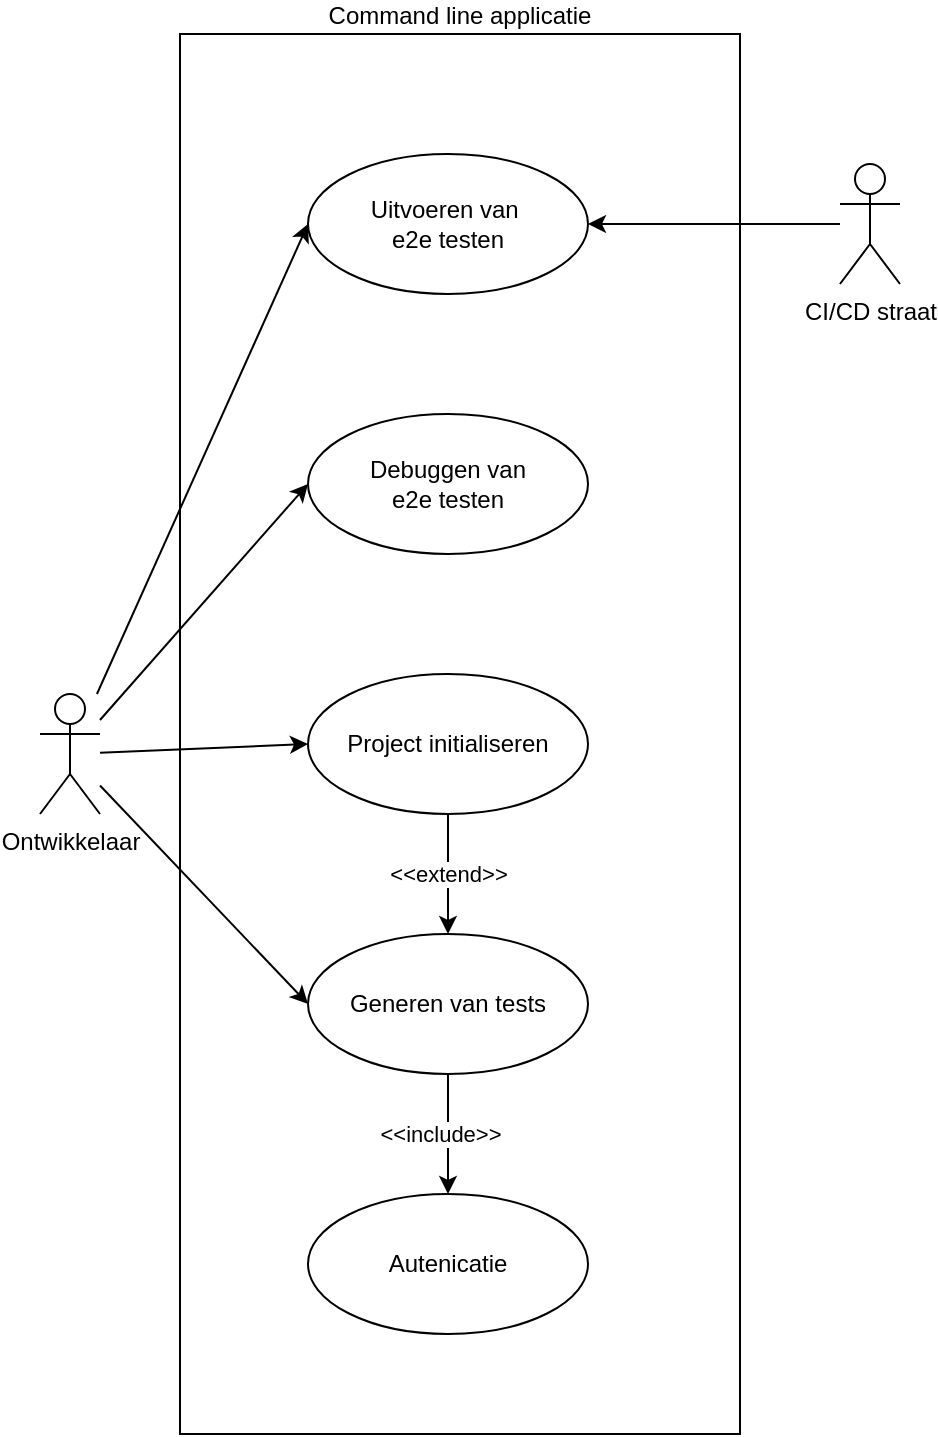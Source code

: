 <mxfile version="22.0.8" type="github" pages="11">
  <diagram id="_qvkCllRwGD3y9JgfjzR" name="CLI-app-internal">
    <mxGraphModel dx="954" dy="642" grid="1" gridSize="10" guides="1" tooltips="1" connect="1" arrows="1" fold="1" page="1" pageScale="1" pageWidth="827" pageHeight="1169" math="0" shadow="0">
      <root>
        <mxCell id="0" />
        <mxCell id="1" parent="0" />
        <mxCell id="NoCfE6_o4SgWnL7YqfV_-3" value="Command line applicatie" style="rounded=0;whiteSpace=wrap;html=1;verticalAlign=bottom;labelPosition=center;verticalLabelPosition=top;align=center;" parent="1" vertex="1">
          <mxGeometry x="280" y="160" width="280" height="700" as="geometry" />
        </mxCell>
        <mxCell id="NoCfE6_o4SgWnL7YqfV_-14" style="rounded=0;orthogonalLoop=1;jettySize=auto;html=1;entryX=0;entryY=0.5;entryDx=0;entryDy=0;" parent="1" source="NoCfE6_o4SgWnL7YqfV_-2" target="NoCfE6_o4SgWnL7YqfV_-5" edge="1">
          <mxGeometry relative="1" as="geometry" />
        </mxCell>
        <mxCell id="NoCfE6_o4SgWnL7YqfV_-15" style="rounded=0;orthogonalLoop=1;jettySize=auto;html=1;entryX=0;entryY=0.5;entryDx=0;entryDy=0;" parent="1" source="NoCfE6_o4SgWnL7YqfV_-2" target="NoCfE6_o4SgWnL7YqfV_-6" edge="1">
          <mxGeometry relative="1" as="geometry" />
        </mxCell>
        <mxCell id="NoCfE6_o4SgWnL7YqfV_-16" style="rounded=0;orthogonalLoop=1;jettySize=auto;html=1;entryX=0;entryY=0.5;entryDx=0;entryDy=0;" parent="1" source="NoCfE6_o4SgWnL7YqfV_-2" target="NoCfE6_o4SgWnL7YqfV_-7" edge="1">
          <mxGeometry relative="1" as="geometry" />
        </mxCell>
        <mxCell id="NoCfE6_o4SgWnL7YqfV_-20" style="rounded=0;orthogonalLoop=1;jettySize=auto;html=1;entryX=0;entryY=0.5;entryDx=0;entryDy=0;" parent="1" source="NoCfE6_o4SgWnL7YqfV_-2" target="NoCfE6_o4SgWnL7YqfV_-4" edge="1">
          <mxGeometry relative="1" as="geometry" />
        </mxCell>
        <mxCell id="NoCfE6_o4SgWnL7YqfV_-2" value="Ontwikkelaar" style="shape=umlActor;verticalLabelPosition=bottom;verticalAlign=top;html=1;" parent="1" vertex="1">
          <mxGeometry x="210" y="490" width="30" height="60" as="geometry" />
        </mxCell>
        <mxCell id="NoCfE6_o4SgWnL7YqfV_-12" style="rounded=0;orthogonalLoop=1;jettySize=auto;html=1;entryX=0.5;entryY=0;entryDx=0;entryDy=0;" parent="1" source="NoCfE6_o4SgWnL7YqfV_-4" target="NoCfE6_o4SgWnL7YqfV_-11" edge="1">
          <mxGeometry relative="1" as="geometry" />
        </mxCell>
        <mxCell id="NoCfE6_o4SgWnL7YqfV_-13" value="&amp;lt;&amp;lt;include&amp;gt;&amp;gt;" style="edgeLabel;html=1;align=center;verticalAlign=middle;resizable=0;points=[];" parent="NoCfE6_o4SgWnL7YqfV_-12" vertex="1" connectable="0">
          <mxGeometry x="-0.017" y="-5" relative="1" as="geometry">
            <mxPoint x="1" as="offset" />
          </mxGeometry>
        </mxCell>
        <mxCell id="NoCfE6_o4SgWnL7YqfV_-4" value="Generen van tests" style="ellipse;whiteSpace=wrap;html=1;" parent="1" vertex="1">
          <mxGeometry x="344" y="610" width="140" height="70" as="geometry" />
        </mxCell>
        <mxCell id="NoCfE6_o4SgWnL7YqfV_-5" value="&lt;div&gt;Uitvoeren van&amp;nbsp;&lt;/div&gt;&lt;div&gt;e2e testen&lt;/div&gt;" style="ellipse;whiteSpace=wrap;html=1;" parent="1" vertex="1">
          <mxGeometry x="344" y="220" width="140" height="70" as="geometry" />
        </mxCell>
        <mxCell id="NoCfE6_o4SgWnL7YqfV_-6" value="&lt;div&gt;Debuggen van&lt;/div&gt;&lt;div&gt;e2e testen&lt;br&gt;&lt;/div&gt;" style="ellipse;whiteSpace=wrap;html=1;" parent="1" vertex="1">
          <mxGeometry x="344" y="350" width="140" height="70" as="geometry" />
        </mxCell>
        <mxCell id="NoCfE6_o4SgWnL7YqfV_-17" style="rounded=0;orthogonalLoop=1;jettySize=auto;html=1;" parent="1" source="NoCfE6_o4SgWnL7YqfV_-7" target="NoCfE6_o4SgWnL7YqfV_-4" edge="1">
          <mxGeometry relative="1" as="geometry" />
        </mxCell>
        <mxCell id="NoCfE6_o4SgWnL7YqfV_-18" value="&amp;lt;&amp;lt;extend&amp;gt;&amp;gt;" style="edgeLabel;html=1;align=center;verticalAlign=middle;resizable=0;points=[];" parent="NoCfE6_o4SgWnL7YqfV_-17" vertex="1" connectable="0">
          <mxGeometry x="0.197" y="-1" relative="1" as="geometry">
            <mxPoint x="1" y="-6" as="offset" />
          </mxGeometry>
        </mxCell>
        <mxCell id="NoCfE6_o4SgWnL7YqfV_-7" value="Project initialiseren" style="ellipse;whiteSpace=wrap;html=1;" parent="1" vertex="1">
          <mxGeometry x="344" y="480" width="140" height="70" as="geometry" />
        </mxCell>
        <mxCell id="NoCfE6_o4SgWnL7YqfV_-9" style="rounded=0;orthogonalLoop=1;jettySize=auto;html=1;entryX=1;entryY=0.5;entryDx=0;entryDy=0;" parent="1" source="NoCfE6_o4SgWnL7YqfV_-8" target="NoCfE6_o4SgWnL7YqfV_-5" edge="1">
          <mxGeometry relative="1" as="geometry" />
        </mxCell>
        <mxCell id="NoCfE6_o4SgWnL7YqfV_-8" value="CI/CD straat" style="shape=umlActor;verticalLabelPosition=bottom;verticalAlign=top;html=1;" parent="1" vertex="1">
          <mxGeometry x="610" y="225" width="30" height="60" as="geometry" />
        </mxCell>
        <mxCell id="NoCfE6_o4SgWnL7YqfV_-11" value="Autenicatie" style="ellipse;whiteSpace=wrap;html=1;" parent="1" vertex="1">
          <mxGeometry x="344" y="740" width="140" height="70" as="geometry" />
        </mxCell>
        <mxCell id="NoCfE6_o4SgWnL7YqfV_-19" style="edgeStyle=orthogonalEdgeStyle;rounded=0;orthogonalLoop=1;jettySize=auto;html=1;exitX=0.5;exitY=1;exitDx=0;exitDy=0;" parent="1" source="NoCfE6_o4SgWnL7YqfV_-7" target="NoCfE6_o4SgWnL7YqfV_-7" edge="1">
          <mxGeometry relative="1" as="geometry" />
        </mxCell>
      </root>
    </mxGraphModel>
  </diagram>
  <diagram name="CLI-app" id="19F6IEHBU7y040fCn14k">
    <mxGraphModel dx="2901" dy="2323" grid="1" gridSize="10" guides="1" tooltips="1" connect="1" arrows="1" fold="1" page="1" pageScale="1" pageWidth="827" pageHeight="1169" math="0" shadow="0">
      <root>
        <mxCell id="0" />
        <mxCell id="1" parent="0" />
        <mxCell id="iIQyyENJ2yBSxNIPr8Lr-15" value="&amp;nbsp;Computer van Ontwikkelaar" style="rounded=0;whiteSpace=wrap;html=1;verticalAlign=top;align=right;" parent="1" vertex="1">
          <mxGeometry x="-140" y="-110" width="200" height="400" as="geometry" />
        </mxCell>
        <mxCell id="iIQyyENJ2yBSxNIPr8Lr-18" value="&lt;div&gt;Cloud&lt;/div&gt;" style="rounded=0;whiteSpace=wrap;html=1;verticalAlign=top;align=right;" parent="1" vertex="1">
          <mxGeometry x="80" y="-110" width="770" height="400" as="geometry" />
        </mxCell>
        <mxCell id="CP2iHd_JUyfhOfKZ5Tm3-2" style="edgeStyle=orthogonalEdgeStyle;rounded=0;orthogonalLoop=1;jettySize=auto;html=1;entryX=0.5;entryY=1;entryDx=0;entryDy=0;" parent="1" source="9t9XVMG57SSnMw09adY2-2" target="RplXrk5PMKmL-Jb51DoH-8" edge="1">
          <mxGeometry relative="1" as="geometry" />
        </mxCell>
        <mxCell id="CP2iHd_JUyfhOfKZ5Tm3-4" value="&lt;div&gt;Valideert&lt;/div&gt;&lt;div&gt;de token&lt;/div&gt;" style="edgeLabel;html=1;align=center;verticalAlign=middle;resizable=0;points=[];" parent="CP2iHd_JUyfhOfKZ5Tm3-2" vertex="1" connectable="0">
          <mxGeometry x="0.287" y="2" relative="1" as="geometry">
            <mxPoint x="2" y="9" as="offset" />
          </mxGeometry>
        </mxCell>
        <mxCell id="1_ogdYVylPp6NMdcpu_j-2" style="edgeStyle=orthogonalEdgeStyle;rounded=0;orthogonalLoop=1;jettySize=auto;html=1;entryX=0;entryY=0.5;entryDx=0;entryDy=0;" parent="1" source="9t9XVMG57SSnMw09adY2-2" target="1_ogdYVylPp6NMdcpu_j-1" edge="1">
          <mxGeometry relative="1" as="geometry" />
        </mxCell>
        <mxCell id="1_ogdYVylPp6NMdcpu_j-3" value="&lt;div&gt;Prompt&amp;nbsp;&lt;/div&gt;&lt;div&gt;opslaan&lt;/div&gt;" style="edgeLabel;html=1;align=center;verticalAlign=middle;resizable=0;points=[];" parent="1_ogdYVylPp6NMdcpu_j-2" vertex="1" connectable="0">
          <mxGeometry x="0.287" y="-7" relative="1" as="geometry">
            <mxPoint x="-21" y="-7" as="offset" />
          </mxGeometry>
        </mxCell>
        <mxCell id="sUYWuGfB1Y0UPIABjxLl-11" style="rounded=0;orthogonalLoop=1;jettySize=auto;html=1;entryX=0.25;entryY=0;entryDx=0;entryDy=0;exitX=0;exitY=0.25;exitDx=0;exitDy=0;" edge="1" parent="1" source="9t9XVMG57SSnMw09adY2-2" target="9t9XVMG57SSnMw09adY2-1">
          <mxGeometry relative="1" as="geometry" />
        </mxCell>
        <mxCell id="sUYWuGfB1Y0UPIABjxLl-19" value="&lt;div&gt;E2e&lt;/div&gt;&lt;div&gt;testen&lt;br&gt;&lt;/div&gt;" style="edgeLabel;html=1;align=center;verticalAlign=middle;resizable=0;points=[];" vertex="1" connectable="0" parent="sUYWuGfB1Y0UPIABjxLl-11">
          <mxGeometry x="-0.042" relative="1" as="geometry">
            <mxPoint y="-15" as="offset" />
          </mxGeometry>
        </mxCell>
        <mxCell id="9t9XVMG57SSnMw09adY2-2" value="&lt;div&gt;API&lt;br&gt;&lt;/div&gt;&lt;div&gt;AI-service&lt;/div&gt;&lt;div&gt;(self hosted)&lt;br&gt;&lt;/div&gt;" style="whiteSpace=wrap;html=1;aspect=fixed;fillColor=#d5e8d4;strokeColor=#82b366;" parent="1" vertex="1">
          <mxGeometry x="120" y="120" width="120" height="120" as="geometry" />
        </mxCell>
        <mxCell id="sUYWuGfB1Y0UPIABjxLl-33" style="edgeStyle=orthogonalEdgeStyle;rounded=0;orthogonalLoop=1;jettySize=auto;html=1;entryX=1;entryY=0.5;entryDx=0;entryDy=0;" edge="1" parent="1" source="9t9XVMG57SSnMw09adY2-13" target="9t9XVMG57SSnMw09adY2-20">
          <mxGeometry relative="1" as="geometry">
            <Array as="points">
              <mxPoint x="740" y="420" />
            </Array>
          </mxGeometry>
        </mxCell>
        <mxCell id="sUYWuGfB1Y0UPIABjxLl-39" value="&lt;div&gt;Uitvoer in&lt;br&gt;&lt;/div&gt;&lt;div&gt;slack&lt;/div&gt;&lt;div&gt;bericht&lt;/div&gt;" style="edgeLabel;html=1;align=center;verticalAlign=middle;resizable=0;points=[];" vertex="1" connectable="0" parent="sUYWuGfB1Y0UPIABjxLl-33">
          <mxGeometry x="0.136" y="4" relative="1" as="geometry">
            <mxPoint y="-4" as="offset" />
          </mxGeometry>
        </mxCell>
        <mxCell id="9t9XVMG57SSnMw09adY2-13" value="&lt;div&gt;Slack&lt;/div&gt;&lt;div&gt;(extern)&lt;/div&gt;" style="whiteSpace=wrap;html=1;aspect=fixed;fillColor=#ffe6cc;strokeColor=#d79b00;" parent="1" vertex="1">
          <mxGeometry x="680" y="120" width="120" height="120" as="geometry" />
        </mxCell>
        <mxCell id="9t9XVMG57SSnMw09adY2-21" value="" style="group" parent="1" vertex="1" connectable="0">
          <mxGeometry x="360" y="360" width="120" height="120" as="geometry" />
        </mxCell>
        <mxCell id="9t9XVMG57SSnMw09adY2-20" value="" style="whiteSpace=wrap;html=1;aspect=fixed;" parent="9t9XVMG57SSnMw09adY2-21" vertex="1">
          <mxGeometry width="120" height="120" as="geometry" />
        </mxCell>
        <mxCell id="9t9XVMG57SSnMw09adY2-12" value="Ontwikkelaar" style="shape=umlActor;verticalLabelPosition=bottom;verticalAlign=top;html=1;outlineConnect=0;" parent="9t9XVMG57SSnMw09adY2-21" vertex="1">
          <mxGeometry x="45" y="30" width="30" height="60" as="geometry" />
        </mxCell>
        <mxCell id="sUYWuGfB1Y0UPIABjxLl-23" style="edgeStyle=orthogonalEdgeStyle;rounded=0;orthogonalLoop=1;jettySize=auto;html=1;" edge="1" parent="1" source="iIQyyENJ2yBSxNIPr8Lr-36" target="sUYWuGfB1Y0UPIABjxLl-4">
          <mxGeometry relative="1" as="geometry" />
        </mxCell>
        <mxCell id="sUYWuGfB1Y0UPIABjxLl-24" value="&lt;div&gt;Webhook&lt;/div&gt;&lt;div&gt;event&lt;br&gt;&lt;/div&gt;" style="edgeLabel;html=1;align=center;verticalAlign=middle;resizable=0;points=[];" vertex="1" connectable="0" parent="sUYWuGfB1Y0UPIABjxLl-23">
          <mxGeometry x="-0.143" y="2" relative="1" as="geometry">
            <mxPoint as="offset" />
          </mxGeometry>
        </mxCell>
        <mxCell id="iIQyyENJ2yBSxNIPr8Lr-36" value="&lt;div&gt;Gogs&lt;/div&gt;&lt;div&gt;Git server&lt;br&gt;&lt;/div&gt;&lt;div&gt;(extern)&lt;br&gt;&lt;/div&gt;" style="whiteSpace=wrap;html=1;aspect=fixed;direction=south;fillColor=#ffe6cc;strokeColor=#d79b00;" parent="1" vertex="1">
          <mxGeometry x="500" y="120" width="120" height="120" as="geometry" />
        </mxCell>
        <mxCell id="RplXrk5PMKmL-Jb51DoH-8" value="Autenicatie-service" style="whiteSpace=wrap;html=1;aspect=fixed;fillColor=#d5e8d4;strokeColor=#82b366;" parent="1" vertex="1">
          <mxGeometry x="120" y="-80" width="120" height="120" as="geometry" />
        </mxCell>
        <mxCell id="1_ogdYVylPp6NMdcpu_j-1" value="&lt;div&gt;Database&lt;/div&gt;&lt;div&gt;(self hosted)&lt;/div&gt;" style="whiteSpace=wrap;html=1;aspect=fixed;fillColor=#ffe6cc;strokeColor=#d79b00;" parent="1" vertex="1">
          <mxGeometry x="320" y="120" width="120" height="120" as="geometry" />
        </mxCell>
        <mxCell id="sUYWuGfB1Y0UPIABjxLl-12" style="rounded=0;orthogonalLoop=1;jettySize=auto;html=1;entryX=0;entryY=0.5;entryDx=0;entryDy=0;" edge="1" parent="1" source="9t9XVMG57SSnMw09adY2-1" target="9t9XVMG57SSnMw09adY2-2">
          <mxGeometry relative="1" as="geometry" />
        </mxCell>
        <mxCell id="sUYWuGfB1Y0UPIABjxLl-18" value="Code" style="edgeLabel;html=1;align=center;verticalAlign=middle;resizable=0;points=[];" vertex="1" connectable="0" parent="sUYWuGfB1Y0UPIABjxLl-12">
          <mxGeometry x="0.142" y="1" relative="1" as="geometry">
            <mxPoint as="offset" />
          </mxGeometry>
        </mxCell>
        <mxCell id="sUYWuGfB1Y0UPIABjxLl-20" style="edgeStyle=orthogonalEdgeStyle;rounded=0;orthogonalLoop=1;jettySize=auto;html=1;" edge="1" parent="1" source="9t9XVMG57SSnMw09adY2-1" target="iIQyyENJ2yBSxNIPr8Lr-19">
          <mxGeometry relative="1" as="geometry">
            <Array as="points">
              <mxPoint x="-40" y="90" />
              <mxPoint x="-40" y="90" />
            </Array>
          </mxGeometry>
        </mxCell>
        <mxCell id="sUYWuGfB1Y0UPIABjxLl-21" value="&lt;div&gt;E2e&lt;/div&gt;&lt;div&gt;testen&lt;br&gt;&lt;/div&gt;" style="edgeLabel;html=1;align=center;verticalAlign=middle;resizable=0;points=[];" vertex="1" connectable="0" parent="sUYWuGfB1Y0UPIABjxLl-20">
          <mxGeometry x="-0.1" y="2" relative="1" as="geometry">
            <mxPoint as="offset" />
          </mxGeometry>
        </mxCell>
        <mxCell id="sUYWuGfB1Y0UPIABjxLl-36" style="edgeStyle=orthogonalEdgeStyle;rounded=0;orthogonalLoop=1;jettySize=auto;html=1;entryX=0;entryY=0.75;entryDx=0;entryDy=0;" edge="1" parent="1" source="9t9XVMG57SSnMw09adY2-1" target="9t9XVMG57SSnMw09adY2-20">
          <mxGeometry relative="1" as="geometry">
            <Array as="points">
              <mxPoint x="-70" y="450" />
            </Array>
          </mxGeometry>
        </mxCell>
        <mxCell id="sUYWuGfB1Y0UPIABjxLl-41" value="Uitvoer van actie" style="edgeLabel;html=1;align=center;verticalAlign=middle;resizable=0;points=[];" vertex="1" connectable="0" parent="sUYWuGfB1Y0UPIABjxLl-36">
          <mxGeometry x="0.344" y="-5" relative="1" as="geometry">
            <mxPoint y="-5" as="offset" />
          </mxGeometry>
        </mxCell>
        <mxCell id="9t9XVMG57SSnMw09adY2-1" value="Command line applicatie" style="whiteSpace=wrap;html=1;aspect=fixed;direction=south;fillColor=#e1d5e7;strokeColor=#9673a6;" parent="1" vertex="1">
          <mxGeometry x="-100" y="120" width="120" height="120" as="geometry" />
        </mxCell>
        <mxCell id="iIQyyENJ2yBSxNIPr8Lr-19" value="Git repo" style="whiteSpace=wrap;html=1;aspect=fixed;fillColor=#dae8fc;strokeColor=#6c8ebf;" parent="1" vertex="1">
          <mxGeometry x="-100" y="-70" width="120" height="120" as="geometry" />
        </mxCell>
        <mxCell id="sUYWuGfB1Y0UPIABjxLl-26" style="edgeStyle=orthogonalEdgeStyle;rounded=0;orthogonalLoop=1;jettySize=auto;html=1;" edge="1" parent="1" source="iIQyyENJ2yBSxNIPr8Lr-22" target="sUYWuGfB1Y0UPIABjxLl-4">
          <mxGeometry relative="1" as="geometry">
            <Array as="points">
              <mxPoint x="650" y="10" />
              <mxPoint x="650" y="10" />
            </Array>
          </mxGeometry>
        </mxCell>
        <mxCell id="sUYWuGfB1Y0UPIABjxLl-32" value="&lt;div&gt;Uitvoer&lt;/div&gt;&lt;div&gt;van&lt;/div&gt;&lt;div&gt;actie&lt;br&gt;&lt;/div&gt;" style="edgeLabel;html=1;align=center;verticalAlign=middle;resizable=0;points=[];" vertex="1" connectable="0" parent="sUYWuGfB1Y0UPIABjxLl-26">
          <mxGeometry x="-0.15" y="4" relative="1" as="geometry">
            <mxPoint x="-6" y="-4" as="offset" />
          </mxGeometry>
        </mxCell>
        <mxCell id="iIQyyENJ2yBSxNIPr8Lr-22" value="Command line applicatie" style="whiteSpace=wrap;html=1;aspect=fixed;direction=south;fillColor=#e1d5e7;strokeColor=#9673a6;" parent="1" vertex="1">
          <mxGeometry x="680" y="-69.996" width="120" height="120" as="geometry" />
        </mxCell>
        <mxCell id="sUYWuGfB1Y0UPIABjxLl-25" style="edgeStyle=orthogonalEdgeStyle;rounded=0;orthogonalLoop=1;jettySize=auto;html=1;" edge="1" parent="1" source="sUYWuGfB1Y0UPIABjxLl-4" target="iIQyyENJ2yBSxNIPr8Lr-22">
          <mxGeometry relative="1" as="geometry">
            <Array as="points">
              <mxPoint x="650" y="-40" />
              <mxPoint x="650" y="-40" />
            </Array>
          </mxGeometry>
        </mxCell>
        <mxCell id="sUYWuGfB1Y0UPIABjxLl-30" value="Actie" style="edgeLabel;html=1;align=center;verticalAlign=middle;resizable=0;points=[];" vertex="1" connectable="0" parent="sUYWuGfB1Y0UPIABjxLl-25">
          <mxGeometry x="-0.167" y="1" relative="1" as="geometry">
            <mxPoint as="offset" />
          </mxGeometry>
        </mxCell>
        <mxCell id="sUYWuGfB1Y0UPIABjxLl-28" style="rounded=0;orthogonalLoop=1;jettySize=auto;html=1;entryX=0;entryY=0;entryDx=0;entryDy=0;exitX=1;exitY=0;exitDx=0;exitDy=0;" edge="1" parent="1" source="sUYWuGfB1Y0UPIABjxLl-4" target="9t9XVMG57SSnMw09adY2-13">
          <mxGeometry relative="1" as="geometry" />
        </mxCell>
        <mxCell id="sUYWuGfB1Y0UPIABjxLl-29" value="Uitvoer" style="edgeLabel;html=1;align=center;verticalAlign=middle;resizable=0;points=[];" vertex="1" connectable="0" parent="sUYWuGfB1Y0UPIABjxLl-28">
          <mxGeometry x="-0.198" y="-1" relative="1" as="geometry">
            <mxPoint as="offset" />
          </mxGeometry>
        </mxCell>
        <mxCell id="sUYWuGfB1Y0UPIABjxLl-4" value="&lt;div&gt;Drone CI/CD&lt;/div&gt;&lt;div&gt;(extern)&lt;br&gt;&lt;/div&gt;" style="whiteSpace=wrap;html=1;aspect=fixed;direction=south;fillColor=#ffe6cc;strokeColor=#d79b00;" vertex="1" parent="1">
          <mxGeometry x="500" y="-70" width="120" height="120" as="geometry" />
        </mxCell>
        <mxCell id="sUYWuGfB1Y0UPIABjxLl-35" style="edgeStyle=orthogonalEdgeStyle;rounded=0;orthogonalLoop=1;jettySize=auto;html=1;entryX=1;entryY=0.25;entryDx=0;entryDy=0;" edge="1" parent="1" source="9t9XVMG57SSnMw09adY2-20" target="9t9XVMG57SSnMw09adY2-1">
          <mxGeometry relative="1" as="geometry">
            <Array as="points">
              <mxPoint x="-10" y="390" />
            </Array>
          </mxGeometry>
        </mxCell>
        <mxCell id="sUYWuGfB1Y0UPIABjxLl-40" value="Actie" style="edgeLabel;html=1;align=center;verticalAlign=middle;resizable=0;points=[];" vertex="1" connectable="0" parent="sUYWuGfB1Y0UPIABjxLl-35">
          <mxGeometry x="-0.231" y="3" relative="1" as="geometry">
            <mxPoint as="offset" />
          </mxGeometry>
        </mxCell>
        <mxCell id="sUYWuGfB1Y0UPIABjxLl-37" style="rounded=0;orthogonalLoop=1;jettySize=auto;html=1;entryX=1;entryY=1;entryDx=0;entryDy=0;exitX=0.5;exitY=0;exitDx=0;exitDy=0;" edge="1" parent="1" source="9t9XVMG57SSnMw09adY2-20" target="iIQyyENJ2yBSxNIPr8Lr-36">
          <mxGeometry relative="1" as="geometry" />
        </mxCell>
        <mxCell id="sUYWuGfB1Y0UPIABjxLl-38" value="Push" style="edgeLabel;html=1;align=center;verticalAlign=middle;resizable=0;points=[];" vertex="1" connectable="0" parent="sUYWuGfB1Y0UPIABjxLl-37">
          <mxGeometry x="-0.196" y="-2" relative="1" as="geometry">
            <mxPoint as="offset" />
          </mxGeometry>
        </mxCell>
      </root>
    </mxGraphModel>
  </diagram>
  <diagram id="LyEQCibrR4L51hIpt30y" name="Pull request bot">
    <mxGraphModel dx="2295" dy="988" grid="1" gridSize="10" guides="1" tooltips="1" connect="1" arrows="1" fold="1" page="1" pageScale="1" pageWidth="827" pageHeight="1169" math="0" shadow="0">
      <root>
        <mxCell id="0" />
        <mxCell id="1" parent="0" />
        <mxCell id="A3BKoDU_UIc8eK-ybbX--11" value="Cloud" style="rounded=0;whiteSpace=wrap;html=1;verticalAlign=top;align=right;" parent="1" vertex="1">
          <mxGeometry x="-680" y="320" width="870" height="430" as="geometry" />
        </mxCell>
        <mxCell id="A3BKoDU_UIc8eK-ybbX--3" style="edgeStyle=orthogonalEdgeStyle;rounded=0;orthogonalLoop=1;jettySize=auto;html=1;entryX=1;entryY=0.75;entryDx=0;entryDy=0;" parent="1" source="f6D9AY1i1ujLEHGKGXB5-1" target="QvUfaSa_ARFEEBRzw2Tk-1" edge="1">
          <mxGeometry relative="1" as="geometry">
            <Array as="points">
              <mxPoint x="-230" y="650" />
              <mxPoint x="-230" y="650" />
            </Array>
          </mxGeometry>
        </mxCell>
        <mxCell id="A3BKoDU_UIc8eK-ybbX--14" value="&lt;div&gt;Webhook&lt;/div&gt;&lt;div&gt;event&lt;br&gt;&lt;/div&gt;" style="edgeLabel;html=1;align=center;verticalAlign=middle;resizable=0;points=[];" parent="A3BKoDU_UIc8eK-ybbX--3" vertex="1" connectable="0">
          <mxGeometry x="0.1" relative="1" as="geometry">
            <mxPoint as="offset" />
          </mxGeometry>
        </mxCell>
        <mxCell id="A3BKoDU_UIc8eK-ybbX--6" value="&lt;div&gt;Webhook&lt;/div&gt;&lt;div&gt;event&lt;br&gt;&lt;/div&gt;" style="edgeStyle=orthogonalEdgeStyle;rounded=0;orthogonalLoop=1;jettySize=auto;html=1;entryX=0.5;entryY=1;entryDx=0;entryDy=0;" parent="1" source="f6D9AY1i1ujLEHGKGXB5-1" target="zxoUHNoSP8ANLOJCx7Ux-5" edge="1">
          <mxGeometry relative="1" as="geometry" />
        </mxCell>
        <mxCell id="_WwdPEmOl7ssKbJG2lm9-8" style="edgeStyle=orthogonalEdgeStyle;rounded=0;orthogonalLoop=1;jettySize=auto;html=1;" parent="1" source="f6D9AY1i1ujLEHGKGXB5-1" target="zxoUHNoSP8ANLOJCx7Ux-2" edge="1">
          <mxGeometry relative="1" as="geometry">
            <Array as="points">
              <mxPoint x="-110" y="740" />
              <mxPoint x="-110" y="740" />
            </Array>
          </mxGeometry>
        </mxCell>
        <mxCell id="_WwdPEmOl7ssKbJG2lm9-9" value="Pull" style="edgeLabel;html=1;align=center;verticalAlign=middle;resizable=0;points=[];" parent="_WwdPEmOl7ssKbJG2lm9-8" vertex="1" connectable="0">
          <mxGeometry x="-0.121" y="-1" relative="1" as="geometry">
            <mxPoint as="offset" />
          </mxGeometry>
        </mxCell>
        <mxCell id="f6D9AY1i1ujLEHGKGXB5-1" value="&lt;div&gt;Gogs&lt;/div&gt;&lt;div&gt;Git server&lt;br&gt;&lt;/div&gt;&lt;div&gt;(extern)&lt;br&gt;&lt;/div&gt;" style="whiteSpace=wrap;html=1;aspect=fixed;fillColor=#ffe6cc;strokeColor=#d79b00;" parent="1" vertex="1">
          <mxGeometry x="-200" y="560" width="120" height="120" as="geometry" />
        </mxCell>
        <mxCell id="A3BKoDU_UIc8eK-ybbX--2" style="edgeStyle=orthogonalEdgeStyle;rounded=0;orthogonalLoop=1;jettySize=auto;html=1;entryX=0.75;entryY=1;entryDx=0;entryDy=0;" parent="1" source="QvUfaSa_ARFEEBRzw2Tk-1" target="ka7juJwLVQxN1Kg1omi_-2" edge="1">
          <mxGeometry relative="1" as="geometry">
            <Array as="points">
              <mxPoint x="-350" y="540" />
              <mxPoint x="-350" y="540" />
            </Array>
          </mxGeometry>
        </mxCell>
        <mxCell id="_WwdPEmOl7ssKbJG2lm9-6" value="Code" style="edgeLabel;html=1;align=center;verticalAlign=middle;resizable=0;points=[];" parent="A3BKoDU_UIc8eK-ybbX--2" vertex="1" connectable="0">
          <mxGeometry y="-1" relative="1" as="geometry">
            <mxPoint as="offset" />
          </mxGeometry>
        </mxCell>
        <mxCell id="A3BKoDU_UIc8eK-ybbX--15" style="edgeStyle=orthogonalEdgeStyle;rounded=0;orthogonalLoop=1;jettySize=auto;html=1;" parent="1" source="QvUfaSa_ARFEEBRzw2Tk-1" target="f6D9AY1i1ujLEHGKGXB5-1" edge="1">
          <mxGeometry relative="1" as="geometry">
            <Array as="points">
              <mxPoint x="-260" y="600" />
              <mxPoint x="-260" y="600" />
            </Array>
          </mxGeometry>
        </mxCell>
        <mxCell id="_WwdPEmOl7ssKbJG2lm9-7" value="Pull request" style="edgeLabel;html=1;align=center;verticalAlign=middle;resizable=0;points=[];" parent="A3BKoDU_UIc8eK-ybbX--15" vertex="1" connectable="0">
          <mxGeometry x="-0.1" y="2" relative="1" as="geometry">
            <mxPoint as="offset" />
          </mxGeometry>
        </mxCell>
        <mxCell id="QvUfaSa_ARFEEBRzw2Tk-1" value="&lt;div&gt;Pull request bot Service&lt;/div&gt;" style="whiteSpace=wrap;html=1;aspect=fixed;fillColor=#d5e8d4;strokeColor=#82b366;" parent="1" vertex="1">
          <mxGeometry x="-440" y="560" width="120" height="120" as="geometry" />
        </mxCell>
        <mxCell id="zxoUHNoSP8ANLOJCx7Ux-1" value="" style="group" parent="1" vertex="1" connectable="0">
          <mxGeometry x="-200" y="800" width="120" height="120" as="geometry" />
        </mxCell>
        <mxCell id="zxoUHNoSP8ANLOJCx7Ux-2" value="" style="whiteSpace=wrap;html=1;aspect=fixed;" parent="zxoUHNoSP8ANLOJCx7Ux-1" vertex="1">
          <mxGeometry width="120" height="120" as="geometry" />
        </mxCell>
        <mxCell id="zxoUHNoSP8ANLOJCx7Ux-3" value="Ontwikkelaar" style="shape=umlActor;verticalLabelPosition=bottom;verticalAlign=top;html=1;outlineConnect=0;" parent="zxoUHNoSP8ANLOJCx7Ux-1" vertex="1">
          <mxGeometry x="45" y="30" width="30" height="60" as="geometry" />
        </mxCell>
        <mxCell id="_WwdPEmOl7ssKbJG2lm9-2" style="edgeStyle=orthogonalEdgeStyle;rounded=0;orthogonalLoop=1;jettySize=auto;html=1;entryX=0;entryY=0.5;entryDx=0;entryDy=0;" parent="1" source="zxoUHNoSP8ANLOJCx7Ux-5" target="_WwdPEmOl7ssKbJG2lm9-1" edge="1">
          <mxGeometry relative="1" as="geometry" />
        </mxCell>
        <mxCell id="_WwdPEmOl7ssKbJG2lm9-3" value="&lt;div&gt;Output&lt;/div&gt;&lt;div&gt;of CI&lt;br&gt;&lt;/div&gt;" style="edgeLabel;html=1;align=center;verticalAlign=middle;resizable=0;points=[];" parent="_WwdPEmOl7ssKbJG2lm9-2" vertex="1" connectable="0">
          <mxGeometry x="0.6" relative="1" as="geometry">
            <mxPoint x="-38" as="offset" />
          </mxGeometry>
        </mxCell>
        <mxCell id="zxoUHNoSP8ANLOJCx7Ux-5" value="&lt;div&gt;Drone CI/CD&lt;/div&gt;(extern)" style="whiteSpace=wrap;html=1;aspect=fixed;fillColor=#ffe6cc;strokeColor=#d79b00;" parent="1" vertex="1">
          <mxGeometry x="-200" y="360" width="120" height="120" as="geometry" />
        </mxCell>
        <mxCell id="_WwdPEmOl7ssKbJG2lm9-11" style="edgeStyle=orthogonalEdgeStyle;rounded=0;orthogonalLoop=1;jettySize=auto;html=1;" parent="1" source="ka7juJwLVQxN1Kg1omi_-2" target="QvUfaSa_ARFEEBRzw2Tk-1" edge="1">
          <mxGeometry relative="1" as="geometry">
            <Array as="points">
              <mxPoint x="-410" y="520" />
              <mxPoint x="-410" y="520" />
            </Array>
          </mxGeometry>
        </mxCell>
        <mxCell id="_WwdPEmOl7ssKbJG2lm9-12" value="&lt;div&gt;E2e&lt;/div&gt;&lt;div&gt;testen&lt;br&gt;&lt;/div&gt;" style="edgeLabel;html=1;align=center;verticalAlign=middle;resizable=0;points=[];" parent="_WwdPEmOl7ssKbJG2lm9-11" vertex="1" connectable="0">
          <mxGeometry x="-0.05" relative="1" as="geometry">
            <mxPoint as="offset" />
          </mxGeometry>
        </mxCell>
        <mxCell id="ka7juJwLVQxN1Kg1omi_-2" value="&lt;div&gt;API &lt;br&gt;&lt;/div&gt;&lt;div&gt;AI-service&lt;/div&gt;" style="whiteSpace=wrap;html=1;aspect=fixed;fillColor=#d5e8d4;strokeColor=#82b366;" parent="1" vertex="1">
          <mxGeometry x="-440" y="360" width="120" height="120" as="geometry" />
        </mxCell>
        <mxCell id="A3BKoDU_UIc8eK-ybbX--1" style="edgeStyle=orthogonalEdgeStyle;rounded=0;orthogonalLoop=1;jettySize=auto;html=1;entryX=0;entryY=0.5;entryDx=0;entryDy=0;startArrow=classic;startFill=1;" parent="1" source="Ob4J7sAvpD01WXf8OcpC-1" target="QvUfaSa_ARFEEBRzw2Tk-1" edge="1">
          <mxGeometry relative="1" as="geometry" />
        </mxCell>
        <mxCell id="_WwdPEmOl7ssKbJG2lm9-10" value="Data" style="edgeLabel;html=1;align=center;verticalAlign=middle;resizable=0;points=[];" parent="A3BKoDU_UIc8eK-ybbX--1" vertex="1" connectable="0">
          <mxGeometry x="0.15" y="-2" relative="1" as="geometry">
            <mxPoint x="-6" y="-2" as="offset" />
          </mxGeometry>
        </mxCell>
        <mxCell id="Ob4J7sAvpD01WXf8OcpC-1" value="&lt;div&gt;Database&lt;/div&gt;&lt;div&gt;(self hosted)&lt;br&gt;&lt;/div&gt;" style="whiteSpace=wrap;html=1;aspect=fixed;fillColor=#ffe6cc;strokeColor=#d79b00;" parent="1" vertex="1">
          <mxGeometry x="-640" y="560" width="120" height="120" as="geometry" />
        </mxCell>
        <mxCell id="A3BKoDU_UIc8eK-ybbX--9" style="edgeStyle=orthogonalEdgeStyle;rounded=0;orthogonalLoop=1;jettySize=auto;html=1;" parent="1" source="zxoUHNoSP8ANLOJCx7Ux-2" target="f6D9AY1i1ujLEHGKGXB5-1" edge="1">
          <mxGeometry relative="1" as="geometry">
            <Array as="points">
              <mxPoint x="-170" y="730" />
              <mxPoint x="-170" y="730" />
            </Array>
          </mxGeometry>
        </mxCell>
        <mxCell id="A3BKoDU_UIc8eK-ybbX--13" value="&lt;div&gt;Push&lt;/div&gt;" style="edgeLabel;html=1;align=center;verticalAlign=middle;resizable=0;points=[];" parent="A3BKoDU_UIc8eK-ybbX--9" vertex="1" connectable="0">
          <mxGeometry x="0.186" y="-1" relative="1" as="geometry">
            <mxPoint y="6" as="offset" />
          </mxGeometry>
        </mxCell>
        <mxCell id="_WwdPEmOl7ssKbJG2lm9-4" style="edgeStyle=orthogonalEdgeStyle;rounded=0;orthogonalLoop=1;jettySize=auto;html=1;entryX=1;entryY=0.5;entryDx=0;entryDy=0;" parent="1" source="_WwdPEmOl7ssKbJG2lm9-1" target="zxoUHNoSP8ANLOJCx7Ux-2" edge="1">
          <mxGeometry relative="1" as="geometry">
            <Array as="points">
              <mxPoint x="90" y="860" />
            </Array>
          </mxGeometry>
        </mxCell>
        <mxCell id="_WwdPEmOl7ssKbJG2lm9-5" value="&lt;div&gt;Slack bericht&lt;/div&gt;&lt;div&gt;met uitvoer&lt;br&gt;&lt;/div&gt;" style="edgeLabel;html=1;align=center;verticalAlign=middle;resizable=0;points=[];" parent="_WwdPEmOl7ssKbJG2lm9-4" vertex="1" connectable="0">
          <mxGeometry x="-0.363" y="-3" relative="1" as="geometry">
            <mxPoint as="offset" />
          </mxGeometry>
        </mxCell>
        <mxCell id="_WwdPEmOl7ssKbJG2lm9-1" value="&lt;div&gt;Slack&lt;/div&gt;&lt;div&gt;(extern)&lt;/div&gt;" style="whiteSpace=wrap;html=1;aspect=fixed;fillColor=#ffe6cc;strokeColor=#d79b00;" parent="1" vertex="1">
          <mxGeometry x="30" y="360" width="120" height="120" as="geometry" />
        </mxCell>
      </root>
    </mxGraphModel>
  </diagram>
  <diagram id="Mg8v1b6Tj64Je1mn7FDo" name="Test-Flight">
    <mxGraphModel dx="2901" dy="1154" grid="1" gridSize="10" guides="1" tooltips="1" connect="1" arrows="1" fold="1" page="1" pageScale="1" pageWidth="827" pageHeight="1169" math="0" shadow="0">
      <root>
        <mxCell id="0" />
        <mxCell id="1" parent="0" />
        <mxCell id="nLTfewgNt9QupEuhvcFU-23" value="Cloud" style="rounded=0;whiteSpace=wrap;html=1;verticalAlign=top;align=right;" vertex="1" parent="1">
          <mxGeometry x="-320" y="440" width="1000" height="400" as="geometry" />
        </mxCell>
        <mxCell id="sZAC3vSIyEfp-O3aQhhl-1" value="" style="rounded=0;whiteSpace=wrap;html=1;" vertex="1" parent="1">
          <mxGeometry x="1650" y="250" width="1000" height="600" as="geometry" />
        </mxCell>
        <mxCell id="sXrauWIT8EhfgvqSN-xa-1" value="" style="group" parent="1" vertex="1" connectable="0">
          <mxGeometry x="320" y="920" width="120" height="120" as="geometry" />
        </mxCell>
        <mxCell id="sXrauWIT8EhfgvqSN-xa-2" value="" style="whiteSpace=wrap;html=1;aspect=fixed;" parent="sXrauWIT8EhfgvqSN-xa-1" vertex="1">
          <mxGeometry width="120" height="120" as="geometry" />
        </mxCell>
        <mxCell id="sXrauWIT8EhfgvqSN-xa-3" value="Ontwikkelaar" style="shape=umlActor;verticalLabelPosition=bottom;verticalAlign=top;html=1;outlineConnect=0;" parent="sXrauWIT8EhfgvqSN-xa-1" vertex="1">
          <mxGeometry x="45" y="30" width="30" height="60" as="geometry" />
        </mxCell>
        <mxCell id="ptRnYt2xTpg9yNMgo2fp-3" style="rounded=0;orthogonalLoop=1;jettySize=auto;html=1;entryX=1;entryY=0.5;entryDx=0;entryDy=0;exitX=0;exitY=0.5;exitDx=0;exitDy=0;" edge="1" parent="1" source="I3hsfymST0xDMOturKA8-2" target="ptRnYt2xTpg9yNMgo2fp-5">
          <mxGeometry relative="1" as="geometry">
            <mxPoint x="190" y="530" as="targetPoint" />
            <Array as="points" />
          </mxGeometry>
        </mxCell>
        <mxCell id="vvgOYeSZDpewmhrdlC9g-1" value="Acties" style="edgeLabel;html=1;align=center;verticalAlign=middle;resizable=0;points=[];" vertex="1" connectable="0" parent="ptRnYt2xTpg9yNMgo2fp-3">
          <mxGeometry x="0.1" y="1" relative="1" as="geometry">
            <mxPoint as="offset" />
          </mxGeometry>
        </mxCell>
        <mxCell id="nLTfewgNt9QupEuhvcFU-4" style="edgeStyle=orthogonalEdgeStyle;rounded=0;orthogonalLoop=1;jettySize=auto;html=1;" edge="1" parent="1" source="I3hsfymST0xDMOturKA8-2" target="PgTHKKkdP2LIYhUCwjlR-1">
          <mxGeometry relative="1" as="geometry">
            <Array as="points">
              <mxPoint x="480" y="570" />
              <mxPoint x="480" y="570" />
            </Array>
          </mxGeometry>
        </mxCell>
        <mxCell id="nLTfewgNt9QupEuhvcFU-24" value="App UI" style="edgeLabel;html=1;align=center;verticalAlign=middle;resizable=0;points=[];" vertex="1" connectable="0" parent="nLTfewgNt9QupEuhvcFU-4">
          <mxGeometry x="-0.025" relative="1" as="geometry">
            <mxPoint as="offset" />
          </mxGeometry>
        </mxCell>
        <mxCell id="nLTfewgNt9QupEuhvcFU-16" style="edgeStyle=orthogonalEdgeStyle;rounded=0;orthogonalLoop=1;jettySize=auto;html=1;" edge="1" parent="1" source="I3hsfymST0xDMOturKA8-2" target="IMpWJGgOj3fsrbJEWBtm-7">
          <mxGeometry relative="1" as="geometry">
            <Array as="points">
              <mxPoint x="360" y="630" />
              <mxPoint x="360" y="630" />
            </Array>
          </mxGeometry>
        </mxCell>
        <mxCell id="nLTfewgNt9QupEuhvcFU-17" value="Uitvoer" style="edgeLabel;html=1;align=center;verticalAlign=middle;resizable=0;points=[];" vertex="1" connectable="0" parent="nLTfewgNt9QupEuhvcFU-16">
          <mxGeometry x="-0.15" y="-2" relative="1" as="geometry">
            <mxPoint as="offset" />
          </mxGeometry>
        </mxCell>
        <mxCell id="I3hsfymST0xDMOturKA8-2" value="&lt;div&gt;Service&amp;nbsp;&lt;/div&gt;&lt;div&gt;met emulator&lt;/div&gt;" style="whiteSpace=wrap;html=1;aspect=fixed;fillColor=#d5e8d4;strokeColor=#82b366;" parent="1" vertex="1">
          <mxGeometry x="320" y="480" width="120" height="120" as="geometry" />
        </mxCell>
        <mxCell id="ptRnYt2xTpg9yNMgo2fp-4" style="rounded=0;orthogonalLoop=1;jettySize=auto;html=1;" edge="1" parent="1" source="ptRnYt2xTpg9yNMgo2fp-5" target="ptRnYt2xTpg9yNMgo2fp-1">
          <mxGeometry relative="1" as="geometry">
            <mxPoint x="130" y="590" as="sourcePoint" />
          </mxGeometry>
        </mxCell>
        <mxCell id="nLTfewgNt9QupEuhvcFU-22" value="Gegevens" style="edgeLabel;html=1;align=center;verticalAlign=middle;resizable=0;points=[];" vertex="1" connectable="0" parent="ptRnYt2xTpg9yNMgo2fp-4">
          <mxGeometry x="0.075" y="4" relative="1" as="geometry">
            <mxPoint as="offset" />
          </mxGeometry>
        </mxCell>
        <mxCell id="nLTfewgNt9QupEuhvcFU-20" style="edgeStyle=orthogonalEdgeStyle;rounded=0;orthogonalLoop=1;jettySize=auto;html=1;entryX=1;entryY=0.5;entryDx=0;entryDy=0;" edge="1" parent="1">
          <mxGeometry relative="1" as="geometry">
            <mxPoint x="520" y="520" as="sourcePoint" />
            <mxPoint x="440" y="520" as="targetPoint" />
          </mxGeometry>
        </mxCell>
        <mxCell id="nLTfewgNt9QupEuhvcFU-25" value="&lt;div&gt;Uitvoer&amp;nbsp;&lt;/div&gt;&lt;div&gt;van actie&lt;/div&gt;" style="edgeLabel;html=1;align=center;verticalAlign=middle;resizable=0;points=[];" vertex="1" connectable="0" parent="nLTfewgNt9QupEuhvcFU-20">
          <mxGeometry x="0.15" y="-1" relative="1" as="geometry">
            <mxPoint x="6" as="offset" />
          </mxGeometry>
        </mxCell>
        <mxCell id="PgTHKKkdP2LIYhUCwjlR-1" value="&lt;div&gt;API&lt;br&gt;&lt;/div&gt;&lt;div&gt;AI-service&lt;/div&gt;" style="whiteSpace=wrap;html=1;aspect=fixed;fillColor=#d5e8d4;strokeColor=#82b366;" parent="1" vertex="1">
          <mxGeometry x="520" y="480" width="120" height="120" as="geometry" />
        </mxCell>
        <mxCell id="s72rA8Igqlx7_nPHb-61-2" style="edgeStyle=orthogonalEdgeStyle;rounded=0;orthogonalLoop=1;jettySize=auto;html=1;entryX=1;entryY=0.5;entryDx=0;entryDy=0;" edge="1" parent="1" source="ptRnYt2xTpg9yNMgo2fp-1" target="s72rA8Igqlx7_nPHb-61-1">
          <mxGeometry relative="1" as="geometry" />
        </mxCell>
        <mxCell id="sZAC3vSIyEfp-O3aQhhl-2" value="Token" style="edgeLabel;html=1;align=center;verticalAlign=middle;resizable=0;points=[];" vertex="1" connectable="0" parent="s72rA8Igqlx7_nPHb-61-2">
          <mxGeometry x="-0.025" y="1" relative="1" as="geometry">
            <mxPoint as="offset" />
          </mxGeometry>
        </mxCell>
        <mxCell id="ptRnYt2xTpg9yNMgo2fp-1" value="&lt;div&gt;Ontwikkelaars&lt;/div&gt;&lt;div&gt;Dashboard&lt;br&gt;&lt;/div&gt;&lt;div&gt;UI&lt;/div&gt;" style="whiteSpace=wrap;html=1;aspect=fixed;fillColor=#d5e8d4;strokeColor=#82b366;" vertex="1" parent="1">
          <mxGeometry x="-80" y="680" width="120" height="120" as="geometry" />
        </mxCell>
        <mxCell id="ptRnYt2xTpg9yNMgo2fp-5" value="&lt;div&gt;API-service&lt;/div&gt;&lt;div&gt;voor gegevens&lt;br&gt;&lt;/div&gt;" style="whiteSpace=wrap;html=1;aspect=fixed;fillColor=#d5e8d4;strokeColor=#82b366;" vertex="1" parent="1">
          <mxGeometry x="120" y="480" width="120" height="120" as="geometry" />
        </mxCell>
        <mxCell id="ptRnYt2xTpg9yNMgo2fp-7" style="edgeStyle=orthogonalEdgeStyle;rounded=0;orthogonalLoop=1;jettySize=auto;html=1;startArrow=classic;startFill=1;" edge="1" parent="1" source="ptRnYt2xTpg9yNMgo2fp-6" target="ptRnYt2xTpg9yNMgo2fp-5">
          <mxGeometry relative="1" as="geometry" />
        </mxCell>
        <mxCell id="sZAC3vSIyEfp-O3aQhhl-3" value="Data" style="edgeLabel;html=1;align=center;verticalAlign=middle;resizable=0;points=[];" vertex="1" connectable="0" parent="ptRnYt2xTpg9yNMgo2fp-7">
          <mxGeometry x="0.15" y="-2" relative="1" as="geometry">
            <mxPoint x="-6" y="-2" as="offset" />
          </mxGeometry>
        </mxCell>
        <mxCell id="ptRnYt2xTpg9yNMgo2fp-6" value="&lt;div&gt;Database&lt;/div&gt;(self hosted)" style="whiteSpace=wrap;html=1;aspect=fixed;fillColor=#ffe6cc;strokeColor=#d79b00;" vertex="1" parent="1">
          <mxGeometry x="-80" y="480" width="120" height="120" as="geometry" />
        </mxCell>
        <mxCell id="sZAC3vSIyEfp-O3aQhhl-9" style="edgeStyle=orthogonalEdgeStyle;rounded=0;orthogonalLoop=1;jettySize=auto;html=1;" edge="1" parent="1" source="EkUjQLAIJXxrLeZyOaVu-1" target="IMpWJGgOj3fsrbJEWBtm-7">
          <mxGeometry relative="1" as="geometry" />
        </mxCell>
        <mxCell id="sZAC3vSIyEfp-O3aQhhl-10" value="Webhook" style="edgeLabel;html=1;align=center;verticalAlign=middle;resizable=0;points=[];" vertex="1" connectable="0" parent="sZAC3vSIyEfp-O3aQhhl-9">
          <mxGeometry x="0.075" y="2" relative="1" as="geometry">
            <mxPoint as="offset" />
          </mxGeometry>
        </mxCell>
        <mxCell id="EkUjQLAIJXxrLeZyOaVu-1" value="&lt;div&gt;Gogs&lt;/div&gt;&lt;div&gt;Git server&lt;br&gt;&lt;/div&gt;&lt;div&gt;(extern)&lt;br&gt;&lt;/div&gt;" style="whiteSpace=wrap;html=1;aspect=fixed;direction=south;fillColor=#ffe6cc;strokeColor=#d79b00;" vertex="1" parent="1">
          <mxGeometry x="520" y="680" width="120" height="120" as="geometry" />
        </mxCell>
        <mxCell id="nLTfewgNt9QupEuhvcFU-5" style="edgeStyle=orthogonalEdgeStyle;rounded=0;orthogonalLoop=1;jettySize=auto;html=1;" edge="1" parent="1" source="IMpWJGgOj3fsrbJEWBtm-7" target="I3hsfymST0xDMOturKA8-2">
          <mxGeometry relative="1" as="geometry">
            <Array as="points">
              <mxPoint x="410" y="640" />
              <mxPoint x="410" y="640" />
            </Array>
          </mxGeometry>
        </mxCell>
        <mxCell id="nLTfewgNt9QupEuhvcFU-11" value="&lt;div&gt;Aanroepen&lt;/div&gt;" style="edgeLabel;html=1;align=center;verticalAlign=middle;resizable=0;points=[];" vertex="1" connectable="0" parent="nLTfewgNt9QupEuhvcFU-5">
          <mxGeometry x="0.175" relative="1" as="geometry">
            <mxPoint as="offset" />
          </mxGeometry>
        </mxCell>
        <mxCell id="nLTfewgNt9QupEuhvcFU-6" style="edgeStyle=orthogonalEdgeStyle;rounded=0;orthogonalLoop=1;jettySize=auto;html=1;entryX=1;entryY=0.5;entryDx=0;entryDy=0;" edge="1" parent="1" source="IMpWJGgOj3fsrbJEWBtm-7" target="nLTfewgNt9QupEuhvcFU-1">
          <mxGeometry relative="1" as="geometry" />
        </mxCell>
        <mxCell id="nLTfewgNt9QupEuhvcFU-15" value="Output" style="edgeLabel;html=1;align=center;verticalAlign=middle;resizable=0;points=[];" vertex="1" connectable="0" parent="nLTfewgNt9QupEuhvcFU-6">
          <mxGeometry x="-0.075" y="4" relative="1" as="geometry">
            <mxPoint as="offset" />
          </mxGeometry>
        </mxCell>
        <mxCell id="IMpWJGgOj3fsrbJEWBtm-7" value="&lt;div&gt;Drone&lt;br&gt;&lt;/div&gt;&lt;div&gt;CI/CD straat&lt;/div&gt;&lt;div&gt;(extern)&lt;br&gt;&lt;/div&gt;" style="whiteSpace=wrap;html=1;aspect=fixed;direction=south;fillColor=#ffe6cc;strokeColor=#d79b00;" vertex="1" parent="1">
          <mxGeometry x="320" y="680" width="120" height="120" as="geometry" />
        </mxCell>
        <mxCell id="s72rA8Igqlx7_nPHb-61-1" value="Autenicatie-service" style="whiteSpace=wrap;html=1;aspect=fixed;fillColor=#d5e8d4;strokeColor=#82b366;" vertex="1" parent="1">
          <mxGeometry x="-280" y="680" width="120" height="120" as="geometry" />
        </mxCell>
        <mxCell id="nLTfewgNt9QupEuhvcFU-9" style="rounded=0;orthogonalLoop=1;jettySize=auto;html=1;entryX=0;entryY=0;entryDx=0;entryDy=0;" edge="1" parent="1" source="nLTfewgNt9QupEuhvcFU-1" target="sXrauWIT8EhfgvqSN-xa-2">
          <mxGeometry relative="1" as="geometry" />
        </mxCell>
        <mxCell id="nLTfewgNt9QupEuhvcFU-10" value="&lt;div&gt;Bericht&lt;/div&gt;&lt;div&gt;met git blame&lt;br&gt;&lt;/div&gt;" style="edgeLabel;html=1;align=center;verticalAlign=middle;resizable=0;points=[];" vertex="1" connectable="0" parent="nLTfewgNt9QupEuhvcFU-9">
          <mxGeometry x="-0.126" y="1" relative="1" as="geometry">
            <mxPoint y="1" as="offset" />
          </mxGeometry>
        </mxCell>
        <mxCell id="nLTfewgNt9QupEuhvcFU-1" value="&lt;div&gt;Slack&lt;/div&gt;&lt;div&gt;(extern)&lt;/div&gt;" style="whiteSpace=wrap;html=1;aspect=fixed;fillColor=#ffe6cc;strokeColor=#d79b00;" vertex="1" parent="1">
          <mxGeometry x="120" y="680" width="120" height="120" as="geometry" />
        </mxCell>
        <mxCell id="nLTfewgNt9QupEuhvcFU-8" style="rounded=0;orthogonalLoop=1;jettySize=auto;html=1;entryX=1;entryY=1;entryDx=0;entryDy=0;exitX=1;exitY=0;exitDx=0;exitDy=0;" edge="1" parent="1" source="sXrauWIT8EhfgvqSN-xa-2" target="EkUjQLAIJXxrLeZyOaVu-1">
          <mxGeometry relative="1" as="geometry" />
        </mxCell>
        <mxCell id="nLTfewgNt9QupEuhvcFU-21" value="Push" style="edgeLabel;html=1;align=center;verticalAlign=middle;resizable=0;points=[];" vertex="1" connectable="0" parent="nLTfewgNt9QupEuhvcFU-8">
          <mxGeometry x="-0.069" relative="1" as="geometry">
            <mxPoint as="offset" />
          </mxGeometry>
        </mxCell>
        <mxCell id="nLTfewgNt9QupEuhvcFU-14" style="edgeStyle=orthogonalEdgeStyle;rounded=0;orthogonalLoop=1;jettySize=auto;html=1;" edge="1" parent="1" source="sXrauWIT8EhfgvqSN-xa-2" target="ptRnYt2xTpg9yNMgo2fp-1">
          <mxGeometry relative="1" as="geometry" />
        </mxCell>
        <mxCell id="nLTfewgNt9QupEuhvcFU-18" value="Bekijken" style="edgeLabel;html=1;align=center;verticalAlign=middle;resizable=0;points=[];" vertex="1" connectable="0" parent="nLTfewgNt9QupEuhvcFU-14">
          <mxGeometry x="-0.25" relative="1" as="geometry">
            <mxPoint as="offset" />
          </mxGeometry>
        </mxCell>
      </root>
    </mxGraphModel>
  </diagram>
  <diagram id="fHqiE8YXjSHxqW0Hr44S" name="Bedrijfsprocess">
    <mxGraphModel dx="2562" dy="1084" grid="1" gridSize="10" guides="1" tooltips="1" connect="1" arrows="1" fold="1" page="1" pageScale="1" pageWidth="827" pageHeight="1169" math="0" shadow="0">
      <root>
        <mxCell id="0" />
        <mxCell id="1" parent="0" />
        <mxCell id="yghJpx__Ue1DNXFgRrQd-4" style="edgeStyle=orthogonalEdgeStyle;rounded=0;orthogonalLoop=1;jettySize=auto;html=1;entryX=0;entryY=0.5;entryDx=0;entryDy=0;strokeWidth=2;endArrow=block;endFill=1;" parent="1" source="yghJpx__Ue1DNXFgRrQd-2" target="yghJpx__Ue1DNXFgRrQd-3" edge="1">
          <mxGeometry relative="1" as="geometry" />
        </mxCell>
        <mxCell id="yghJpx__Ue1DNXFgRrQd-2" value="&lt;div&gt;Aanbestedings-&lt;/div&gt;&lt;div&gt;traject&lt;/div&gt;&lt;div&gt;start&lt;br&gt;&lt;/div&gt;" style="strokeWidth=2;html=1;shape=mxgraph.flowchart.start_2;whiteSpace=wrap;" parent="1" vertex="1">
          <mxGeometry x="-80" y="320" width="100" height="100" as="geometry" />
        </mxCell>
        <mxCell id="udAlW2ioTCxrQyOrr1C--6" style="edgeStyle=orthogonalEdgeStyle;rounded=0;orthogonalLoop=1;jettySize=auto;html=1;entryX=0;entryY=0.5;entryDx=0;entryDy=0;" parent="1" source="yghJpx__Ue1DNXFgRrQd-3" target="udAlW2ioTCxrQyOrr1C--5" edge="1">
          <mxGeometry relative="1" as="geometry" />
        </mxCell>
        <mxCell id="yghJpx__Ue1DNXFgRrQd-3" value="&lt;div&gt;Requirement-&lt;/div&gt;&lt;div&gt;analyses&lt;br&gt;&lt;/div&gt;" style="rounded=1;whiteSpace=wrap;html=1;absoluteArcSize=1;arcSize=14;strokeWidth=2;" parent="1" vertex="1">
          <mxGeometry x="100" y="320" width="100" height="100" as="geometry" />
        </mxCell>
        <mxCell id="yghJpx__Ue1DNXFgRrQd-20" style="edgeStyle=orthogonalEdgeStyle;rounded=0;orthogonalLoop=1;jettySize=auto;html=1;strokeWidth=2;endArrow=block;endFill=1;" parent="1" source="yghJpx__Ue1DNXFgRrQd-13" target="yghJpx__Ue1DNXFgRrQd-19" edge="1">
          <mxGeometry relative="1" as="geometry" />
        </mxCell>
        <mxCell id="yghJpx__Ue1DNXFgRrQd-13" value="&lt;div&gt;Ontwikkelen&lt;/div&gt;" style="rounded=1;whiteSpace=wrap;html=1;absoluteArcSize=1;arcSize=14;strokeWidth=2;" parent="1" vertex="1">
          <mxGeometry x="460" y="320" width="100" height="100" as="geometry" />
        </mxCell>
        <mxCell id="yghJpx__Ue1DNXFgRrQd-16" value="" style="group" parent="1" vertex="1" connectable="0">
          <mxGeometry x="220" y="490" width="500" height="217" as="geometry" />
        </mxCell>
        <mxCell id="yghJpx__Ue1DNXFgRrQd-12" value="Herhalen tot" style="html=1;verticalLabelPosition=bottom;align=center;labelBackgroundColor=#ffffff;verticalAlign=top;strokeWidth=2;strokeColor=#000000;shadow=0;dashed=0;shape=mxgraph.ios7.icons.reload;" parent="yghJpx__Ue1DNXFgRrQd-16" vertex="1">
          <mxGeometry x="278" width="24" height="27" as="geometry" />
        </mxCell>
        <mxCell id="yghJpx__Ue1DNXFgRrQd-15" value="" style="group" parent="yghJpx__Ue1DNXFgRrQd-16" vertex="1" connectable="0">
          <mxGeometry x="40" y="62" width="500" height="155" as="geometry" />
        </mxCell>
        <mxCell id="yghJpx__Ue1DNXFgRrQd-5" value="Doen" style="rounded=1;whiteSpace=wrap;html=1;absoluteArcSize=1;arcSize=14;strokeWidth=2;" parent="yghJpx__Ue1DNXFgRrQd-15" vertex="1">
          <mxGeometry x="20" y="55" width="100" height="100" as="geometry" />
        </mxCell>
        <mxCell id="yghJpx__Ue1DNXFgRrQd-6" value="Actief" style="rounded=1;whiteSpace=wrap;html=1;absoluteArcSize=1;arcSize=14;strokeWidth=2;" parent="yghJpx__Ue1DNXFgRrQd-15" vertex="1">
          <mxGeometry x="200" y="55" width="100" height="100" as="geometry" />
        </mxCell>
        <mxCell id="yghJpx__Ue1DNXFgRrQd-10" style="edgeStyle=orthogonalEdgeStyle;rounded=0;orthogonalLoop=1;jettySize=auto;html=1;" parent="yghJpx__Ue1DNXFgRrQd-15" source="yghJpx__Ue1DNXFgRrQd-5" target="yghJpx__Ue1DNXFgRrQd-6" edge="1">
          <mxGeometry relative="1" as="geometry" />
        </mxCell>
        <mxCell id="yghJpx__Ue1DNXFgRrQd-7" value="gereed" style="rounded=1;whiteSpace=wrap;html=1;absoluteArcSize=1;arcSize=14;strokeWidth=2;" parent="yghJpx__Ue1DNXFgRrQd-15" vertex="1">
          <mxGeometry x="380" y="55" width="100" height="100" as="geometry" />
        </mxCell>
        <mxCell id="yghJpx__Ue1DNXFgRrQd-11" style="edgeStyle=orthogonalEdgeStyle;rounded=0;orthogonalLoop=1;jettySize=auto;html=1;" parent="yghJpx__Ue1DNXFgRrQd-15" source="yghJpx__Ue1DNXFgRrQd-6" target="yghJpx__Ue1DNXFgRrQd-7" edge="1">
          <mxGeometry relative="1" as="geometry" />
        </mxCell>
        <mxCell id="yghJpx__Ue1DNXFgRrQd-8" value="" style="strokeWidth=2;html=1;shape=mxgraph.flowchart.annotation_2;align=left;labelPosition=right;pointerEvents=1;rotation=90;" parent="yghJpx__Ue1DNXFgRrQd-15" vertex="1">
          <mxGeometry x="225" y="-225" width="50" height="500" as="geometry" />
        </mxCell>
        <mxCell id="9PPLvgFZm508d73WbHtd-2" style="edgeStyle=orthogonalEdgeStyle;rounded=0;orthogonalLoop=1;jettySize=auto;html=1;entryX=0;entryY=0.5;entryDx=0;entryDy=0;strokeWidth=2;endArrow=block;endFill=1;" parent="1" source="yghJpx__Ue1DNXFgRrQd-19" target="9PPLvgFZm508d73WbHtd-1" edge="1">
          <mxGeometry relative="1" as="geometry" />
        </mxCell>
        <mxCell id="yghJpx__Ue1DNXFgRrQd-19" value="Opleveren" style="rounded=1;whiteSpace=wrap;html=1;absoluteArcSize=1;arcSize=14;strokeWidth=2;" parent="1" vertex="1">
          <mxGeometry x="640" y="320" width="100" height="100" as="geometry" />
        </mxCell>
        <mxCell id="9PPLvgFZm508d73WbHtd-1" value="&lt;div&gt;Service level&lt;/div&gt;&lt;div&gt;agreement&lt;br&gt;&lt;/div&gt;" style="rounded=1;whiteSpace=wrap;html=1;absoluteArcSize=1;arcSize=14;strokeWidth=2;" parent="1" vertex="1">
          <mxGeometry x="810" y="320" width="100" height="100" as="geometry" />
        </mxCell>
        <mxCell id="udAlW2ioTCxrQyOrr1C--7" style="edgeStyle=orthogonalEdgeStyle;rounded=0;orthogonalLoop=1;jettySize=auto;html=1;entryX=0;entryY=0.5;entryDx=0;entryDy=0;" parent="1" source="udAlW2ioTCxrQyOrr1C--5" target="yghJpx__Ue1DNXFgRrQd-13" edge="1">
          <mxGeometry relative="1" as="geometry" />
        </mxCell>
        <mxCell id="udAlW2ioTCxrQyOrr1C--5" value="&lt;div&gt;User-stories&lt;/div&gt;&lt;div&gt;in JIRA plaatsen&lt;br&gt;&lt;/div&gt;" style="rounded=1;whiteSpace=wrap;html=1;absoluteArcSize=1;arcSize=14;strokeWidth=2;" parent="1" vertex="1">
          <mxGeometry x="280" y="320" width="100" height="100" as="geometry" />
        </mxCell>
      </root>
    </mxGraphModel>
  </diagram>
  <diagram id="ZX9AyQO0yqWR-cbrWoYQ" name="Devops-flow">
    <mxGraphModel dx="954" dy="642" grid="1" gridSize="10" guides="1" tooltips="1" connect="1" arrows="1" fold="1" page="1" pageScale="1" pageWidth="827" pageHeight="1169" math="0" shadow="0">
      <root>
        <mxCell id="0" />
        <mxCell id="1" parent="0" />
        <mxCell id="mCJxTL3b1HWAfp33Y7Re-8" value="Ontwikkelaar" style="swimlane;horizontal=0;whiteSpace=wrap;html=1;" parent="1" vertex="1">
          <mxGeometry x="40" y="680" width="2720" height="200" as="geometry" />
        </mxCell>
        <mxCell id="AJ3Wk0zlvf8cghlqYIJh-3" style="edgeStyle=orthogonalEdgeStyle;rounded=0;orthogonalLoop=1;jettySize=auto;html=1;entryX=0;entryY=0.5;entryDx=0;entryDy=0;" parent="mCJxTL3b1HWAfp33Y7Re-8" source="Idk_JO_bZ0NVDugi0UTb-3" target="AJ3Wk0zlvf8cghlqYIJh-2" edge="1">
          <mxGeometry relative="1" as="geometry" />
        </mxCell>
        <mxCell id="Idk_JO_bZ0NVDugi0UTb-3" value="Ontwikkelen" style="rounded=1;whiteSpace=wrap;html=1;" parent="mCJxTL3b1HWAfp33Y7Re-8" vertex="1">
          <mxGeometry x="360" y="70" width="120" height="60" as="geometry" />
        </mxCell>
        <mxCell id="AJ3Wk0zlvf8cghlqYIJh-2" value="&lt;div&gt;Pushen&amp;nbsp;&lt;/div&gt;&lt;div&gt;van code&lt;br&gt;&lt;/div&gt;" style="rounded=1;whiteSpace=wrap;html=1;" parent="mCJxTL3b1HWAfp33Y7Re-8" vertex="1">
          <mxGeometry x="520" y="70" width="120" height="60" as="geometry" />
        </mxCell>
        <mxCell id="Aw2dURF6ruQ_gY81n1N_-1" style="edgeStyle=orthogonalEdgeStyle;rounded=0;orthogonalLoop=1;jettySize=auto;html=1;entryX=0;entryY=0.5;entryDx=0;entryDy=0;" parent="mCJxTL3b1HWAfp33Y7Re-8" source="AJ3Wk0zlvf8cghlqYIJh-8" target="Idk_JO_bZ0NVDugi0UTb-3" edge="1">
          <mxGeometry relative="1" as="geometry" />
        </mxCell>
        <mxCell id="AJ3Wk0zlvf8cghlqYIJh-8" value="storie aanmaken in JIRA" style="rounded=1;whiteSpace=wrap;html=1;" parent="mCJxTL3b1HWAfp33Y7Re-8" vertex="1">
          <mxGeometry x="200" y="70" width="120" height="60" as="geometry" />
        </mxCell>
        <mxCell id="r_G3vJ9l195QZN-LJvSx-25" style="edgeStyle=orthogonalEdgeStyle;rounded=0;orthogonalLoop=1;jettySize=auto;html=1;" parent="mCJxTL3b1HWAfp33Y7Re-8" source="r_G3vJ9l195QZN-LJvSx-21" target="r_G3vJ9l195QZN-LJvSx-24" edge="1">
          <mxGeometry relative="1" as="geometry" />
        </mxCell>
        <mxCell id="r_G3vJ9l195QZN-LJvSx-21" value="&lt;div&gt;Verandering&lt;/div&gt;&lt;div&gt;op staging testen&lt;br&gt;&lt;/div&gt;" style="rounded=1;whiteSpace=wrap;html=1;" parent="mCJxTL3b1HWAfp33Y7Re-8" vertex="1">
          <mxGeometry x="1680" y="70" width="120" height="60" as="geometry" />
        </mxCell>
        <mxCell id="r_G3vJ9l195QZN-LJvSx-29" style="edgeStyle=orthogonalEdgeStyle;rounded=0;orthogonalLoop=1;jettySize=auto;html=1;entryX=0;entryY=0.5;entryDx=0;entryDy=0;" parent="mCJxTL3b1HWAfp33Y7Re-8" source="r_G3vJ9l195QZN-LJvSx-24" target="r_G3vJ9l195QZN-LJvSx-28" edge="1">
          <mxGeometry relative="1" as="geometry" />
        </mxCell>
        <mxCell id="r_G3vJ9l195QZN-LJvSx-33" value="Ja" style="edgeLabel;html=1;align=center;verticalAlign=middle;resizable=0;points=[];" parent="r_G3vJ9l195QZN-LJvSx-29" vertex="1" connectable="0">
          <mxGeometry x="-0.025" y="3" relative="1" as="geometry">
            <mxPoint x="1" as="offset" />
          </mxGeometry>
        </mxCell>
        <mxCell id="r_G3vJ9l195QZN-LJvSx-44" style="edgeStyle=orthogonalEdgeStyle;rounded=0;orthogonalLoop=1;jettySize=auto;html=1;entryX=0.5;entryY=1;entryDx=0;entryDy=0;" parent="mCJxTL3b1HWAfp33Y7Re-8" source="r_G3vJ9l195QZN-LJvSx-24" target="Idk_JO_bZ0NVDugi0UTb-3" edge="1">
          <mxGeometry relative="1" as="geometry">
            <Array as="points">
              <mxPoint x="1900" y="180" />
              <mxPoint x="420" y="180" />
            </Array>
          </mxGeometry>
        </mxCell>
        <mxCell id="r_G3vJ9l195QZN-LJvSx-24" value="&lt;div&gt;Goed&amp;nbsp;&lt;/div&gt;&lt;div&gt;bevonden?&lt;/div&gt;" style="strokeWidth=2;html=1;shape=mxgraph.flowchart.decision;whiteSpace=wrap;" parent="mCJxTL3b1HWAfp33Y7Re-8" vertex="1">
          <mxGeometry x="1850" y="50" width="100" height="100" as="geometry" />
        </mxCell>
        <mxCell id="r_G3vJ9l195QZN-LJvSx-28" value="Klant op de hoogte stellen " style="rounded=1;whiteSpace=wrap;html=1;" parent="mCJxTL3b1HWAfp33Y7Re-8" vertex="1">
          <mxGeometry x="2000" y="70" width="120" height="60" as="geometry" />
        </mxCell>
        <mxCell id="r_G3vJ9l195QZN-LJvSx-38" value="&lt;div&gt;Uitrollen&amp;nbsp;&lt;/div&gt;&lt;div&gt;naar product&lt;/div&gt;" style="rounded=1;whiteSpace=wrap;html=1;" parent="mCJxTL3b1HWAfp33Y7Re-8" vertex="1">
          <mxGeometry x="2550" y="70" width="120" height="60" as="geometry" />
        </mxCell>
        <mxCell id="mCJxTL3b1HWAfp33Y7Re-9" value="Git server" style="swimlane;horizontal=0;whiteSpace=wrap;html=1;" parent="1" vertex="1">
          <mxGeometry x="40" y="480" width="2720" height="200" as="geometry" />
        </mxCell>
        <mxCell id="r_G3vJ9l195QZN-LJvSx-6" style="edgeStyle=orthogonalEdgeStyle;rounded=0;orthogonalLoop=1;jettySize=auto;html=1;entryX=0;entryY=0.5;entryDx=0;entryDy=0;" parent="mCJxTL3b1HWAfp33Y7Re-9" source="AJ3Wk0zlvf8cghlqYIJh-11" target="r_G3vJ9l195QZN-LJvSx-2" edge="1">
          <mxGeometry relative="1" as="geometry" />
        </mxCell>
        <mxCell id="AJ3Wk0zlvf8cghlqYIJh-11" value="Repository sync" style="rounded=1;whiteSpace=wrap;html=1;" parent="mCJxTL3b1HWAfp33Y7Re-9" vertex="1">
          <mxGeometry x="690" y="75" width="120" height="60" as="geometry" />
        </mxCell>
        <mxCell id="r_G3vJ9l195QZN-LJvSx-2" value="Notificeert&lt;br&gt;&lt;div&gt;Webhook&lt;/div&gt;" style="rounded=1;whiteSpace=wrap;html=1;" parent="mCJxTL3b1HWAfp33Y7Re-9" vertex="1">
          <mxGeometry x="850" y="75" width="120" height="60" as="geometry" />
        </mxCell>
        <mxCell id="mCJxTL3b1HWAfp33Y7Re-10" value="CI/CD" style="swimlane;horizontal=0;whiteSpace=wrap;html=1;" parent="1" vertex="1">
          <mxGeometry x="40" y="280" width="2720" height="200" as="geometry" />
        </mxCell>
        <mxCell id="r_G3vJ9l195QZN-LJvSx-17" style="edgeStyle=orthogonalEdgeStyle;rounded=0;orthogonalLoop=1;jettySize=auto;html=1;entryX=0;entryY=0.5;entryDx=0;entryDy=0;" parent="mCJxTL3b1HWAfp33Y7Re-10" source="r_G3vJ9l195QZN-LJvSx-5" target="r_G3vJ9l195QZN-LJvSx-8" edge="1">
          <mxGeometry relative="1" as="geometry" />
        </mxCell>
        <mxCell id="r_G3vJ9l195QZN-LJvSx-5" value="&lt;div&gt;Trigger CI&amp;nbsp;&lt;/div&gt;&lt;div&gt;in repo&lt;/div&gt;" style="rounded=1;whiteSpace=wrap;html=1;" parent="mCJxTL3b1HWAfp33Y7Re-10" vertex="1">
          <mxGeometry x="1010" y="80" width="120" height="60" as="geometry" />
        </mxCell>
        <mxCell id="r_G3vJ9l195QZN-LJvSx-18" style="edgeStyle=orthogonalEdgeStyle;rounded=0;orthogonalLoop=1;jettySize=auto;html=1;entryX=0;entryY=0.5;entryDx=0;entryDy=0;" parent="mCJxTL3b1HWAfp33Y7Re-10" source="r_G3vJ9l195QZN-LJvSx-8" target="r_G3vJ9l195QZN-LJvSx-9" edge="1">
          <mxGeometry relative="1" as="geometry" />
        </mxCell>
        <mxCell id="r_G3vJ9l195QZN-LJvSx-8" value="Bouwt stappen" style="rounded=1;whiteSpace=wrap;html=1;" parent="mCJxTL3b1HWAfp33Y7Re-10" vertex="1">
          <mxGeometry x="1170" y="80" width="120" height="60" as="geometry" />
        </mxCell>
        <mxCell id="r_G3vJ9l195QZN-LJvSx-19" style="edgeStyle=orthogonalEdgeStyle;rounded=0;orthogonalLoop=1;jettySize=auto;html=1;entryX=0;entryY=0.5;entryDx=0;entryDy=0;" parent="mCJxTL3b1HWAfp33Y7Re-10" source="r_G3vJ9l195QZN-LJvSx-9" target="r_G3vJ9l195QZN-LJvSx-10" edge="1">
          <mxGeometry relative="1" as="geometry" />
        </mxCell>
        <mxCell id="r_G3vJ9l195QZN-LJvSx-9" value="Testen" style="rounded=1;whiteSpace=wrap;html=1;" parent="mCJxTL3b1HWAfp33Y7Re-10" vertex="1">
          <mxGeometry x="1330" y="80" width="120" height="60" as="geometry" />
        </mxCell>
        <mxCell id="r_G3vJ9l195QZN-LJvSx-10" value="&lt;div&gt;Deployen&lt;/div&gt;naar staging" style="rounded=1;whiteSpace=wrap;html=1;" parent="mCJxTL3b1HWAfp33Y7Re-10" vertex="1">
          <mxGeometry x="1494" y="80" width="120" height="60" as="geometry" />
        </mxCell>
        <mxCell id="r_G3vJ9l195QZN-LJvSx-1" style="edgeStyle=orthogonalEdgeStyle;rounded=0;orthogonalLoop=1;jettySize=auto;html=1;entryX=0;entryY=0.5;entryDx=0;entryDy=0;curved=1;" parent="1" source="AJ3Wk0zlvf8cghlqYIJh-2" target="AJ3Wk0zlvf8cghlqYIJh-11" edge="1">
          <mxGeometry relative="1" as="geometry">
            <mxPoint x="770" y="780" as="targetPoint" />
          </mxGeometry>
        </mxCell>
        <mxCell id="r_G3vJ9l195QZN-LJvSx-7" style="edgeStyle=orthogonalEdgeStyle;rounded=0;orthogonalLoop=1;jettySize=auto;html=1;entryX=0;entryY=0.5;entryDx=0;entryDy=0;curved=1;" parent="1" source="r_G3vJ9l195QZN-LJvSx-2" target="r_G3vJ9l195QZN-LJvSx-5" edge="1">
          <mxGeometry relative="1" as="geometry" />
        </mxCell>
        <mxCell id="r_G3vJ9l195QZN-LJvSx-11" value="Klant" style="swimlane;horizontal=0;whiteSpace=wrap;html=1;" parent="1" vertex="1">
          <mxGeometry x="40" y="80" width="2720" height="200" as="geometry" />
        </mxCell>
        <mxCell id="r_G3vJ9l195QZN-LJvSx-30" value="&lt;div&gt;Verandering&lt;/div&gt;&lt;div&gt;&amp;nbsp;checken&lt;/div&gt;" style="rounded=1;whiteSpace=wrap;html=1;" parent="r_G3vJ9l195QZN-LJvSx-11" vertex="1">
          <mxGeometry x="2180" y="70" width="120" height="60" as="geometry" />
        </mxCell>
        <mxCell id="r_G3vJ9l195QZN-LJvSx-34" value="Functieverzoek of bugrapport" style="rounded=1;whiteSpace=wrap;html=1;" parent="r_G3vJ9l195QZN-LJvSx-11" vertex="1">
          <mxGeometry x="40" y="70" width="120" height="60" as="geometry" />
        </mxCell>
        <mxCell id="r_G3vJ9l195QZN-LJvSx-36" value="&lt;div&gt;Goed&amp;nbsp;&lt;/div&gt;&lt;div&gt;bevonden?&lt;/div&gt;" style="strokeWidth=2;html=1;shape=mxgraph.flowchart.decision;whiteSpace=wrap;" parent="r_G3vJ9l195QZN-LJvSx-11" vertex="1">
          <mxGeometry x="2370" y="50" width="100" height="100" as="geometry" />
        </mxCell>
        <mxCell id="r_G3vJ9l195QZN-LJvSx-37" style="edgeStyle=orthogonalEdgeStyle;rounded=0;orthogonalLoop=1;jettySize=auto;html=1;entryX=0;entryY=0.5;entryDx=0;entryDy=0;entryPerimeter=0;" parent="r_G3vJ9l195QZN-LJvSx-11" source="r_G3vJ9l195QZN-LJvSx-30" target="r_G3vJ9l195QZN-LJvSx-36" edge="1">
          <mxGeometry relative="1" as="geometry" />
        </mxCell>
        <mxCell id="r_G3vJ9l195QZN-LJvSx-22" style="edgeStyle=orthogonalEdgeStyle;rounded=0;orthogonalLoop=1;jettySize=auto;html=1;entryX=0;entryY=0.5;entryDx=0;entryDy=0;curved=1;" parent="1" source="r_G3vJ9l195QZN-LJvSx-10" target="r_G3vJ9l195QZN-LJvSx-21" edge="1">
          <mxGeometry relative="1" as="geometry" />
        </mxCell>
        <mxCell id="r_G3vJ9l195QZN-LJvSx-31" style="edgeStyle=orthogonalEdgeStyle;rounded=0;orthogonalLoop=1;jettySize=auto;html=1;entryX=0;entryY=0.5;entryDx=0;entryDy=0;curved=1;" parent="1" source="r_G3vJ9l195QZN-LJvSx-28" target="r_G3vJ9l195QZN-LJvSx-30" edge="1">
          <mxGeometry relative="1" as="geometry" />
        </mxCell>
        <mxCell id="r_G3vJ9l195QZN-LJvSx-35" style="edgeStyle=orthogonalEdgeStyle;rounded=0;orthogonalLoop=1;jettySize=auto;html=1;entryX=0;entryY=0.5;entryDx=0;entryDy=0;curved=1;" parent="1" source="r_G3vJ9l195QZN-LJvSx-34" target="AJ3Wk0zlvf8cghlqYIJh-8" edge="1">
          <mxGeometry relative="1" as="geometry" />
        </mxCell>
        <mxCell id="r_G3vJ9l195QZN-LJvSx-39" style="edgeStyle=orthogonalEdgeStyle;rounded=0;orthogonalLoop=1;jettySize=auto;html=1;entryX=0;entryY=0.5;entryDx=0;entryDy=0;curved=1;" parent="1" source="r_G3vJ9l195QZN-LJvSx-36" target="r_G3vJ9l195QZN-LJvSx-38" edge="1">
          <mxGeometry relative="1" as="geometry" />
        </mxCell>
        <mxCell id="r_G3vJ9l195QZN-LJvSx-42" value="Ja" style="edgeLabel;html=1;align=center;verticalAlign=middle;resizable=0;points=[];" parent="r_G3vJ9l195QZN-LJvSx-39" vertex="1" connectable="0">
          <mxGeometry x="-0.387" y="1" relative="1" as="geometry">
            <mxPoint as="offset" />
          </mxGeometry>
        </mxCell>
        <mxCell id="r_G3vJ9l195QZN-LJvSx-40" style="edgeStyle=orthogonalEdgeStyle;rounded=0;orthogonalLoop=1;jettySize=auto;html=1;entryX=0.5;entryY=1;entryDx=0;entryDy=0;" parent="1" source="r_G3vJ9l195QZN-LJvSx-36" target="Idk_JO_bZ0NVDugi0UTb-3" edge="1">
          <mxGeometry relative="1" as="geometry">
            <mxPoint x="1490" y="960" as="targetPoint" />
            <Array as="points">
              <mxPoint x="2460" y="860" />
              <mxPoint x="460" y="860" />
            </Array>
          </mxGeometry>
        </mxCell>
        <mxCell id="r_G3vJ9l195QZN-LJvSx-41" value="Nee" style="edgeLabel;html=1;align=center;verticalAlign=middle;resizable=0;points=[];" parent="r_G3vJ9l195QZN-LJvSx-40" vertex="1" connectable="0">
          <mxGeometry x="-0.923" relative="1" as="geometry">
            <mxPoint y="1" as="offset" />
          </mxGeometry>
        </mxCell>
        <mxCell id="r_G3vJ9l195QZN-LJvSx-45" value="Nee" style="edgeLabel;html=1;align=center;verticalAlign=middle;resizable=0;points=[];" parent="r_G3vJ9l195QZN-LJvSx-40" vertex="1" connectable="0">
          <mxGeometry x="0.221" y="10" relative="1" as="geometry">
            <mxPoint x="-5" y="-10" as="offset" />
          </mxGeometry>
        </mxCell>
      </root>
    </mxGraphModel>
  </diagram>
  <diagram id="jBnKp-xA23JlKutOnnzG" name="Pull request bot - use case">
    <mxGraphModel dx="1562" dy="606" grid="1" gridSize="10" guides="1" tooltips="1" connect="1" arrows="1" fold="1" page="1" pageScale="1" pageWidth="827" pageHeight="1169" math="0" shadow="0">
      <root>
        <mxCell id="0" />
        <mxCell id="1" parent="0" />
        <mxCell id="pD8eaZrAcQfnk6pGtwgw-1" value="" style="html=1;whiteSpace=wrap;" parent="1" vertex="1">
          <mxGeometry x="200" y="40" width="280" height="810" as="geometry" />
        </mxCell>
        <mxCell id="2XvKs-CaN3ozsFNjB3DD-1" style="rounded=0;orthogonalLoop=1;jettySize=auto;html=1;" parent="1" source="pD8eaZrAcQfnk6pGtwgw-2" target="pD8eaZrAcQfnk6pGtwgw-12" edge="1">
          <mxGeometry relative="1" as="geometry" />
        </mxCell>
        <mxCell id="2XvKs-CaN3ozsFNjB3DD-16" style="rounded=0;orthogonalLoop=1;jettySize=auto;html=1;entryX=0;entryY=0.5;entryDx=0;entryDy=0;" parent="1" source="pD8eaZrAcQfnk6pGtwgw-2" target="2XvKs-CaN3ozsFNjB3DD-17" edge="1">
          <mxGeometry relative="1" as="geometry" />
        </mxCell>
        <mxCell id="pD8eaZrAcQfnk6pGtwgw-2" value="Ontwikkelaar" style="shape=umlActor;verticalLabelPosition=bottom;verticalAlign=top;html=1;" parent="1" vertex="1">
          <mxGeometry x="130" y="220" width="30" height="60" as="geometry" />
        </mxCell>
        <mxCell id="2XvKs-CaN3ozsFNjB3DD-7" style="rounded=0;orthogonalLoop=1;jettySize=auto;html=1;entryX=1;entryY=0.5;entryDx=0;entryDy=0;" parent="1" source="pD8eaZrAcQfnk6pGtwgw-4" target="pD8eaZrAcQfnk6pGtwgw-13" edge="1">
          <mxGeometry relative="1" as="geometry" />
        </mxCell>
        <mxCell id="pD8eaZrAcQfnk6pGtwgw-4" value="&lt;div&gt;Gogs&lt;/div&gt;&lt;div&gt;git server&lt;br&gt;&lt;/div&gt;" style="shape=umlActor;verticalLabelPosition=bottom;verticalAlign=top;html=1;" parent="1" vertex="1">
          <mxGeometry x="510" y="110" width="30" height="60" as="geometry" />
        </mxCell>
        <mxCell id="pD8eaZrAcQfnk6pGtwgw-12" value="Pushed code" style="ellipse;whiteSpace=wrap;html=1;" parent="1" vertex="1">
          <mxGeometry x="270" y="70" width="140" height="70" as="geometry" />
        </mxCell>
        <mxCell id="pD8eaZrAcQfnk6pGtwgw-13" value="&lt;div&gt;Signaleert&lt;/div&gt;&lt;div&gt;via webhook&lt;br&gt;&lt;/div&gt;" style="ellipse;whiteSpace=wrap;html=1;" parent="1" vertex="1">
          <mxGeometry x="270" y="190" width="140" height="70" as="geometry" />
        </mxCell>
        <mxCell id="2XvKs-CaN3ozsFNjB3DD-14" value="&amp;lt;&amp;lt;extends&amp;gt;&amp;gt;" style="edgeStyle=orthogonalEdgeStyle;rounded=0;orthogonalLoop=1;jettySize=auto;html=1;" parent="1" source="2XvKs-CaN3ozsFNjB3DD-5" target="2XvKs-CaN3ozsFNjB3DD-13" edge="1">
          <mxGeometry relative="1" as="geometry" />
        </mxCell>
        <mxCell id="2XvKs-CaN3ozsFNjB3DD-5" value="Genereert e2e testen" style="ellipse;whiteSpace=wrap;html=1;" parent="1" vertex="1">
          <mxGeometry x="270" y="340" width="140" height="70" as="geometry" />
        </mxCell>
        <mxCell id="2XvKs-CaN3ozsFNjB3DD-11" style="rounded=0;orthogonalLoop=1;jettySize=auto;html=1;entryX=1;entryY=0.5;entryDx=0;entryDy=0;" parent="1" source="2XvKs-CaN3ozsFNjB3DD-9" target="2XvKs-CaN3ozsFNjB3DD-13" edge="1">
          <mxGeometry relative="1" as="geometry" />
        </mxCell>
        <mxCell id="2XvKs-CaN3ozsFNjB3DD-9" value="Pull request bot" style="shape=umlActor;verticalLabelPosition=bottom;verticalAlign=top;html=1;" parent="1" vertex="1">
          <mxGeometry x="510" y="330" width="30" height="60" as="geometry" />
        </mxCell>
        <mxCell id="2XvKs-CaN3ozsFNjB3DD-13" value="Maakt pull request" style="ellipse;whiteSpace=wrap;html=1;" parent="1" vertex="1">
          <mxGeometry x="270" y="480" width="140" height="70" as="geometry" />
        </mxCell>
        <mxCell id="2XvKs-CaN3ozsFNjB3DD-18" style="edgeStyle=orthogonalEdgeStyle;rounded=0;orthogonalLoop=1;jettySize=auto;html=1;" parent="1" source="2XvKs-CaN3ozsFNjB3DD-15" target="2XvKs-CaN3ozsFNjB3DD-17" edge="1">
          <mxGeometry relative="1" as="geometry" />
        </mxCell>
        <mxCell id="2XvKs-CaN3ozsFNjB3DD-20" value="&amp;lt;&amp;lt;extends&amp;gt;&amp;gt;" style="edgeLabel;html=1;align=center;verticalAlign=middle;resizable=0;points=[];" parent="2XvKs-CaN3ozsFNjB3DD-18" vertex="1" connectable="0">
          <mxGeometry x="0.167" y="1" relative="1" as="geometry">
            <mxPoint as="offset" />
          </mxGeometry>
        </mxCell>
        <mxCell id="2XvKs-CaN3ozsFNjB3DD-15" value="Checkt pull request" style="ellipse;whiteSpace=wrap;html=1;" parent="1" vertex="1">
          <mxGeometry x="270" y="630" width="140" height="70" as="geometry" />
        </mxCell>
        <mxCell id="2XvKs-CaN3ozsFNjB3DD-17" value="Merged pull request" style="ellipse;whiteSpace=wrap;html=1;" parent="1" vertex="1">
          <mxGeometry x="270" y="760" width="140" height="70" as="geometry" />
        </mxCell>
      </root>
    </mxGraphModel>
  </diagram>
  <diagram id="JWaWSDxYlJN_wva2VuN9" name="Test-Flight - use case">
    <mxGraphModel dx="954" dy="596" grid="1" gridSize="10" guides="1" tooltips="1" connect="1" arrows="1" fold="1" page="1" pageScale="1" pageWidth="827" pageHeight="1169" math="0" shadow="0">
      <root>
        <mxCell id="0" />
        <mxCell id="1" parent="0" />
        <mxCell id="2mIpA0sk49-HQydkkY6j-2" value="" style="rounded=0;whiteSpace=wrap;html=1;" parent="1" vertex="1">
          <mxGeometry x="240" y="540" width="240" height="590" as="geometry" />
        </mxCell>
        <mxCell id="2mIpA0sk49-HQydkkY6j-11" style="rounded=0;orthogonalLoop=1;jettySize=auto;html=1;entryX=0;entryY=1;entryDx=0;entryDy=0;" parent="1" source="2mIpA0sk49-HQydkkY6j-3" target="2mIpA0sk49-HQydkkY6j-14" edge="1">
          <mxGeometry relative="1" as="geometry">
            <mxPoint x="310.503" y="644.749" as="targetPoint" />
          </mxGeometry>
        </mxCell>
        <mxCell id="2mIpA0sk49-HQydkkY6j-3" value="Ontwikkelaar" style="shape=umlActor;verticalLabelPosition=bottom;verticalAlign=top;html=1;" parent="1" vertex="1">
          <mxGeometry x="170" y="750" width="30" height="60" as="geometry" />
        </mxCell>
        <mxCell id="2mIpA0sk49-HQydkkY6j-16" style="edgeStyle=orthogonalEdgeStyle;rounded=0;orthogonalLoop=1;jettySize=auto;html=1;" parent="1" source="2mIpA0sk49-HQydkkY6j-6" target="2mIpA0sk49-HQydkkY6j-7" edge="1">
          <mxGeometry relative="1" as="geometry" />
        </mxCell>
        <mxCell id="2mIpA0sk49-HQydkkY6j-17" value="&amp;lt;&amp;lt;extends&amp;gt;&amp;gt;" style="edgeLabel;html=1;align=center;verticalAlign=middle;resizable=0;points=[];" parent="2mIpA0sk49-HQydkkY6j-16" vertex="1" connectable="0">
          <mxGeometry x="-0.012" y="2" relative="1" as="geometry">
            <mxPoint as="offset" />
          </mxGeometry>
        </mxCell>
        <mxCell id="2mIpA0sk49-HQydkkY6j-6" value="&lt;div&gt;Released app&lt;/div&gt;&lt;div&gt;als beta&lt;br&gt;&lt;/div&gt;" style="ellipse;whiteSpace=wrap;html=1;" parent="1" vertex="1">
          <mxGeometry x="290" y="710" width="140" height="70" as="geometry" />
        </mxCell>
        <mxCell id="2mIpA0sk49-HQydkkY6j-23" style="edgeStyle=orthogonalEdgeStyle;rounded=0;orthogonalLoop=1;jettySize=auto;html=1;" parent="1" source="2mIpA0sk49-HQydkkY6j-7" target="2mIpA0sk49-HQydkkY6j-10" edge="1">
          <mxGeometry relative="1" as="geometry" />
        </mxCell>
        <mxCell id="2mIpA0sk49-HQydkkY6j-24" value="&amp;lt;&amp;lt;extends&amp;gt;&amp;gt;" style="edgeLabel;html=1;align=center;verticalAlign=middle;resizable=0;points=[];" parent="2mIpA0sk49-HQydkkY6j-23" vertex="1" connectable="0">
          <mxGeometry x="0.176" relative="1" as="geometry">
            <mxPoint as="offset" />
          </mxGeometry>
        </mxCell>
        <mxCell id="2mIpA0sk49-HQydkkY6j-7" value="Publiceert naar gebruikers" style="ellipse;whiteSpace=wrap;html=1;" parent="1" vertex="1">
          <mxGeometry x="290" y="865" width="140" height="70" as="geometry" />
        </mxCell>
        <mxCell id="2mIpA0sk49-HQydkkY6j-18" style="rounded=0;orthogonalLoop=1;jettySize=auto;html=1;entryX=1;entryY=0.5;entryDx=0;entryDy=0;" parent="1" source="2mIpA0sk49-HQydkkY6j-9" target="2mIpA0sk49-HQydkkY6j-7" edge="1">
          <mxGeometry relative="1" as="geometry" />
        </mxCell>
        <mxCell id="2mIpA0sk49-HQydkkY6j-9" value="TestFlight" style="shape=umlActor;verticalLabelPosition=bottom;verticalAlign=top;html=1;" parent="1" vertex="1">
          <mxGeometry x="520" y="850" width="30" height="60" as="geometry" />
        </mxCell>
        <mxCell id="2mIpA0sk49-HQydkkY6j-10" value="App testen" style="ellipse;whiteSpace=wrap;html=1;" parent="1" vertex="1">
          <mxGeometry x="290" y="1020" width="140" height="70" as="geometry" />
        </mxCell>
        <mxCell id="2mIpA0sk49-HQydkkY6j-15" style="edgeStyle=orthogonalEdgeStyle;rounded=0;orthogonalLoop=1;jettySize=auto;html=1;" parent="1" source="2mIpA0sk49-HQydkkY6j-14" target="2mIpA0sk49-HQydkkY6j-6" edge="1">
          <mxGeometry relative="1" as="geometry" />
        </mxCell>
        <mxCell id="2mIpA0sk49-HQydkkY6j-14" value="Bouw app" style="ellipse;whiteSpace=wrap;html=1;" parent="1" vertex="1">
          <mxGeometry x="290" y="560" width="140" height="70" as="geometry" />
        </mxCell>
        <mxCell id="2mIpA0sk49-HQydkkY6j-22" style="rounded=0;orthogonalLoop=1;jettySize=auto;html=1;entryX=1;entryY=0.5;entryDx=0;entryDy=0;" parent="1" source="2mIpA0sk49-HQydkkY6j-19" target="2mIpA0sk49-HQydkkY6j-10" edge="1">
          <mxGeometry relative="1" as="geometry" />
        </mxCell>
        <mxCell id="2mIpA0sk49-HQydkkY6j-19" value="&lt;div&gt;Beta release&amp;nbsp;&lt;/div&gt;&lt;div&gt;test programma&lt;/div&gt;" style="shape=umlActor;verticalLabelPosition=bottom;verticalAlign=top;html=1;" parent="1" vertex="1">
          <mxGeometry x="520" y="1025" width="30" height="60" as="geometry" />
        </mxCell>
        <mxCell id="2mIpA0sk49-HQydkkY6j-21" style="rounded=0;orthogonalLoop=1;jettySize=auto;html=1;" parent="1" source="2mIpA0sk49-HQydkkY6j-20" target="2mIpA0sk49-HQydkkY6j-10" edge="1">
          <mxGeometry relative="1" as="geometry" />
        </mxCell>
        <mxCell id="2mIpA0sk49-HQydkkY6j-20" value="Beta gebruiker" style="shape=umlActor;verticalLabelPosition=bottom;verticalAlign=top;html=1;" parent="1" vertex="1">
          <mxGeometry x="160" y="1020" width="30" height="60" as="geometry" />
        </mxCell>
      </root>
    </mxGraphModel>
  </diagram>
  <diagram id="EkXAZ80DTnRa3xtSCbUy" name="Pagina-9">
    <mxGraphModel dx="1562" dy="606" grid="1" gridSize="10" guides="1" tooltips="1" connect="1" arrows="1" fold="1" page="1" pageScale="1" pageWidth="827" pageHeight="1169" math="0" shadow="0">
      <root>
        <mxCell id="0" />
        <mxCell id="1" parent="0" />
        <mxCell id="PU7jKVoZOvP4p9nqIbtJ-1" value="Ontwikkelaar" style="swimlane;startSize=20;horizontal=0;html=1;whiteSpace=wrap;" parent="1" vertex="1">
          <mxGeometry x="40" y="600" width="1620" height="190" as="geometry" />
        </mxCell>
        <mxCell id="PU7jKVoZOvP4p9nqIbtJ-26" style="edgeStyle=orthogonalEdgeStyle;rounded=0;orthogonalLoop=1;jettySize=auto;html=1;entryX=0;entryY=0.5;entryDx=0;entryDy=0;" parent="PU7jKVoZOvP4p9nqIbtJ-1" source="PU7jKVoZOvP4p9nqIbtJ-2" target="PU7jKVoZOvP4p9nqIbtJ-25" edge="1">
          <mxGeometry relative="1" as="geometry" />
        </mxCell>
        <mxCell id="PU7jKVoZOvP4p9nqIbtJ-2" value="&lt;div&gt;Uitvoeren van&lt;/div&gt;&lt;div&gt;user story&lt;br&gt;&lt;/div&gt;" style="rounded=1;whiteSpace=wrap;html=1;" parent="PU7jKVoZOvP4p9nqIbtJ-1" vertex="1">
          <mxGeometry x="80" y="50" width="120" height="60" as="geometry" />
        </mxCell>
        <mxCell id="PU7jKVoZOvP4p9nqIbtJ-3" value="&lt;div&gt;Pushen&amp;nbsp;&lt;/div&gt;&lt;div&gt;van code&lt;/div&gt;" style="rounded=1;whiteSpace=wrap;html=1;" parent="PU7jKVoZOvP4p9nqIbtJ-1" vertex="1">
          <mxGeometry x="660" y="50" width="120" height="60" as="geometry" />
        </mxCell>
        <mxCell id="PU7jKVoZOvP4p9nqIbtJ-17" value="Op staging testen" style="rounded=1;whiteSpace=wrap;html=1;" parent="PU7jKVoZOvP4p9nqIbtJ-1" vertex="1">
          <mxGeometry x="1470" y="50" width="120" height="60" as="geometry" />
        </mxCell>
        <mxCell id="PU7jKVoZOvP4p9nqIbtJ-30" value="Ja" style="edgeStyle=orthogonalEdgeStyle;rounded=0;orthogonalLoop=1;jettySize=auto;html=1;" parent="PU7jKVoZOvP4p9nqIbtJ-1" source="PU7jKVoZOvP4p9nqIbtJ-24" target="PU7jKVoZOvP4p9nqIbtJ-3" edge="1">
          <mxGeometry relative="1" as="geometry" />
        </mxCell>
        <mxCell id="PU7jKVoZOvP4p9nqIbtJ-31" style="edgeStyle=orthogonalEdgeStyle;rounded=0;orthogonalLoop=1;jettySize=auto;html=1;entryX=0.5;entryY=0;entryDx=0;entryDy=0;exitX=0.5;exitY=0;exitDx=0;exitDy=0;exitPerimeter=0;" parent="PU7jKVoZOvP4p9nqIbtJ-1" source="PU7jKVoZOvP4p9nqIbtJ-24" target="PU7jKVoZOvP4p9nqIbtJ-2" edge="1">
          <mxGeometry relative="1" as="geometry">
            <Array as="points">
              <mxPoint x="530" y="-50" />
              <mxPoint x="140" y="-50" />
            </Array>
          </mxGeometry>
        </mxCell>
        <mxCell id="PU7jKVoZOvP4p9nqIbtJ-32" value="Nee" style="edgeLabel;html=1;align=center;verticalAlign=middle;resizable=0;points=[];" parent="PU7jKVoZOvP4p9nqIbtJ-31" vertex="1" connectable="0">
          <mxGeometry x="-0.24" y="2" relative="1" as="geometry">
            <mxPoint x="-41" as="offset" />
          </mxGeometry>
        </mxCell>
        <mxCell id="PU7jKVoZOvP4p9nqIbtJ-24" value="Is goed?" style="strokeWidth=2;html=1;shape=mxgraph.flowchart.decision;whiteSpace=wrap;" parent="PU7jKVoZOvP4p9nqIbtJ-1" vertex="1">
          <mxGeometry x="480" y="30" width="100" height="100" as="geometry" />
        </mxCell>
        <mxCell id="PU7jKVoZOvP4p9nqIbtJ-25" value="Handmatig testen" style="rounded=1;whiteSpace=wrap;html=1;" parent="PU7jKVoZOvP4p9nqIbtJ-1" vertex="1">
          <mxGeometry x="280" y="50" width="120" height="60" as="geometry" />
        </mxCell>
        <mxCell id="PU7jKVoZOvP4p9nqIbtJ-29" style="edgeStyle=orthogonalEdgeStyle;rounded=0;orthogonalLoop=1;jettySize=auto;html=1;entryX=0;entryY=0.5;entryDx=0;entryDy=0;entryPerimeter=0;" parent="PU7jKVoZOvP4p9nqIbtJ-1" source="PU7jKVoZOvP4p9nqIbtJ-25" target="PU7jKVoZOvP4p9nqIbtJ-24" edge="1">
          <mxGeometry relative="1" as="geometry" />
        </mxCell>
        <mxCell id="PU7jKVoZOvP4p9nqIbtJ-19" style="edgeStyle=orthogonalEdgeStyle;rounded=0;orthogonalLoop=1;jettySize=auto;html=1;entryX=0.5;entryY=1;entryDx=0;entryDy=0;exitX=0.5;exitY=1;exitDx=0;exitDy=0;exitPerimeter=0;" parent="PU7jKVoZOvP4p9nqIbtJ-1" edge="1">
          <mxGeometry relative="1" as="geometry">
            <mxPoint x="1310" y="-195" as="sourcePoint" />
            <mxPoint x="140" y="105" as="targetPoint" />
            <Array as="points">
              <mxPoint x="1310" y="165" />
              <mxPoint x="140" y="165" />
            </Array>
          </mxGeometry>
        </mxCell>
        <mxCell id="PU7jKVoZOvP4p9nqIbtJ-21" value="Nee" style="edgeLabel;html=1;align=center;verticalAlign=middle;resizable=0;points=[];" parent="PU7jKVoZOvP4p9nqIbtJ-19" vertex="1" connectable="0">
          <mxGeometry x="-0.814" y="-2" relative="1" as="geometry">
            <mxPoint y="-30" as="offset" />
          </mxGeometry>
        </mxCell>
        <mxCell id="PU7jKVoZOvP4p9nqIbtJ-6" value="&lt;div&gt;Gogs git server&lt;/div&gt;" style="swimlane;startSize=20;horizontal=0;html=1;whiteSpace=wrap;" parent="1" vertex="1">
          <mxGeometry x="40" y="440" width="1620" height="160" as="geometry" />
        </mxCell>
        <mxCell id="PU7jKVoZOvP4p9nqIbtJ-8" value="Updaten van repositorie" style="rounded=1;whiteSpace=wrap;html=1;" parent="PU7jKVoZOvP4p9nqIbtJ-6" vertex="1">
          <mxGeometry x="860" y="50" width="120" height="60" as="geometry" />
        </mxCell>
        <mxCell id="PU7jKVoZOvP4p9nqIbtJ-13" value="Drone CI/CD" style="swimlane;startSize=20;horizontal=0;html=1;whiteSpace=wrap;" parent="1" vertex="1">
          <mxGeometry x="40" y="280" width="1620" height="160" as="geometry" />
        </mxCell>
        <mxCell id="PU7jKVoZOvP4p9nqIbtJ-14" style="edgeStyle=orthogonalEdgeStyle;rounded=0;orthogonalLoop=1;jettySize=auto;html=1;entryX=0;entryY=0.5;entryDx=0;entryDy=0;entryPerimeter=0;" parent="PU7jKVoZOvP4p9nqIbtJ-13" source="PU7jKVoZOvP4p9nqIbtJ-15" target="PU7jKVoZOvP4p9nqIbtJ-18" edge="1">
          <mxGeometry relative="1" as="geometry">
            <mxPoint x="1280" y="60" as="targetPoint" />
          </mxGeometry>
        </mxCell>
        <mxCell id="PU7jKVoZOvP4p9nqIbtJ-15" value="&lt;div&gt;Drone.star&lt;/div&gt;&lt;div&gt;stappen uitvoeren&lt;br&gt;&lt;/div&gt;" style="rounded=1;whiteSpace=wrap;html=1;" parent="PU7jKVoZOvP4p9nqIbtJ-13" vertex="1">
          <mxGeometry x="1060" y="50" width="120" height="60" as="geometry" />
        </mxCell>
        <mxCell id="PU7jKVoZOvP4p9nqIbtJ-18" value="Succesvol?" style="strokeWidth=2;html=1;shape=mxgraph.flowchart.decision;whiteSpace=wrap;" parent="PU7jKVoZOvP4p9nqIbtJ-13" vertex="1">
          <mxGeometry x="1260" y="30" width="100" height="100" as="geometry" />
        </mxCell>
        <mxCell id="PU7jKVoZOvP4p9nqIbtJ-12" style="edgeStyle=orthogonalEdgeStyle;rounded=0;orthogonalLoop=1;jettySize=auto;html=1;entryX=0;entryY=0.5;entryDx=0;entryDy=0;" parent="1" source="PU7jKVoZOvP4p9nqIbtJ-8" target="PU7jKVoZOvP4p9nqIbtJ-15" edge="1">
          <mxGeometry relative="1" as="geometry">
            <mxPoint x="1120" y="500" as="targetPoint" />
          </mxGeometry>
        </mxCell>
        <mxCell id="PU7jKVoZOvP4p9nqIbtJ-22" style="edgeStyle=orthogonalEdgeStyle;rounded=0;orthogonalLoop=1;jettySize=auto;html=1;" parent="1" source="PU7jKVoZOvP4p9nqIbtJ-18" target="PU7jKVoZOvP4p9nqIbtJ-17" edge="1">
          <mxGeometry relative="1" as="geometry" />
        </mxCell>
        <mxCell id="PU7jKVoZOvP4p9nqIbtJ-23" value="Ja" style="edgeLabel;html=1;align=center;verticalAlign=middle;resizable=0;points=[];" parent="PU7jKVoZOvP4p9nqIbtJ-22" vertex="1" connectable="0">
          <mxGeometry x="0.325" y="-2" relative="1" as="geometry">
            <mxPoint x="2" y="22" as="offset" />
          </mxGeometry>
        </mxCell>
        <mxCell id="PU7jKVoZOvP4p9nqIbtJ-33" style="edgeStyle=orthogonalEdgeStyle;rounded=0;orthogonalLoop=1;jettySize=auto;html=1;entryX=0;entryY=0.5;entryDx=0;entryDy=0;" parent="1" source="PU7jKVoZOvP4p9nqIbtJ-3" target="PU7jKVoZOvP4p9nqIbtJ-8" edge="1">
          <mxGeometry relative="1" as="geometry" />
        </mxCell>
      </root>
    </mxGraphModel>
  </diagram>
  <diagram id="zJ3vmQfO5ec8h6k2wTGP" name="Page-10">
    <mxGraphModel dx="3235" dy="2590" grid="1" gridSize="10" guides="1" tooltips="1" connect="1" arrows="1" fold="1" page="1" pageScale="1" pageWidth="850" pageHeight="1100" math="0" shadow="0">
      <root>
        <mxCell id="0" />
        <mxCell id="1" parent="0" />
        <mxCell id="4LeT_LPQwdBJ_50_mgXc-3" value="Kubernetes Cluster" style="rounded=0;whiteSpace=wrap;html=1;verticalAlign=top;horizontal=1;align=right;" parent="1" vertex="1">
          <mxGeometry x="50" y="-340" width="550" height="500" as="geometry" />
        </mxCell>
        <mxCell id="4LeT_LPQwdBJ_50_mgXc-11" value="Node" style="rounded=0;whiteSpace=wrap;html=1;verticalAlign=bottom;align=right;" parent="1" vertex="1">
          <mxGeometry x="70" y="-290" width="510" height="420" as="geometry" />
        </mxCell>
        <mxCell id="4LeT_LPQwdBJ_50_mgXc-20" style="edgeStyle=orthogonalEdgeStyle;rounded=0;orthogonalLoop=1;jettySize=auto;html=1;entryX=0.5;entryY=0;entryDx=0;entryDy=0;" parent="1" source="4LeT_LPQwdBJ_50_mgXc-2" target="4LeT_LPQwdBJ_50_mgXc-15" edge="1">
          <mxGeometry relative="1" as="geometry" />
        </mxCell>
        <mxCell id="4LeT_LPQwdBJ_50_mgXc-2" value="Pod" style="rounded=1;whiteSpace=wrap;html=1;verticalAlign=bottom;" parent="1" vertex="1">
          <mxGeometry x="257.5" y="-280" width="135" height="170" as="geometry" />
        </mxCell>
        <mxCell id="4LeT_LPQwdBJ_50_mgXc-5" value="&lt;div&gt;Products-api&lt;/div&gt;&lt;div&gt;(GoLang)&lt;/div&gt;&lt;div&gt;&lt;br&gt;&lt;/div&gt;&lt;div&gt;Container&lt;br&gt;&lt;/div&gt;" style="rounded=1;whiteSpace=wrap;html=1;" parent="1" vertex="1">
          <mxGeometry x="265" y="-270" width="120" height="60" as="geometry" />
        </mxCell>
        <mxCell id="4LeT_LPQwdBJ_50_mgXc-7" value="&lt;div&gt;Mailing&lt;/div&gt;&lt;div&gt;(GoLang)&lt;br&gt;&lt;/div&gt;&lt;div&gt;&lt;br&gt;&lt;/div&gt;&lt;div&gt;Container&lt;br&gt;&lt;/div&gt;" style="rounded=1;whiteSpace=wrap;html=1;" parent="1" vertex="1">
          <mxGeometry x="265" y="-195" width="120" height="60" as="geometry" />
        </mxCell>
        <mxCell id="4LeT_LPQwdBJ_50_mgXc-19" style="edgeStyle=orthogonalEdgeStyle;rounded=0;orthogonalLoop=1;jettySize=auto;html=1;" parent="1" source="4LeT_LPQwdBJ_50_mgXc-9" target="4LeT_LPQwdBJ_50_mgXc-15" edge="1">
          <mxGeometry relative="1" as="geometry">
            <Array as="points">
              <mxPoint x="500" y="-70" />
              <mxPoint x="325" y="-70" />
            </Array>
          </mxGeometry>
        </mxCell>
        <mxCell id="4LeT_LPQwdBJ_50_mgXc-9" value="Pod" style="rounded=1;whiteSpace=wrap;html=1;verticalAlign=bottom;" parent="1" vertex="1">
          <mxGeometry x="432.5" y="-280" width="135" height="100" as="geometry" />
        </mxCell>
        <mxCell id="4LeT_LPQwdBJ_50_mgXc-10" value="&lt;div&gt;Postgresql&lt;/div&gt;&lt;div&gt;(Database)&lt;br&gt;&lt;/div&gt;&lt;div&gt;&lt;br&gt;&lt;/div&gt;&lt;div&gt;Container&lt;br&gt;&lt;/div&gt;" style="rounded=1;whiteSpace=wrap;html=1;" parent="1" vertex="1">
          <mxGeometry x="440" y="-270" width="120" height="60" as="geometry" />
        </mxCell>
        <mxCell id="4LeT_LPQwdBJ_50_mgXc-17" style="edgeStyle=orthogonalEdgeStyle;rounded=0;orthogonalLoop=1;jettySize=auto;html=1;entryX=0.5;entryY=0;entryDx=0;entryDy=0;" parent="1" source="4LeT_LPQwdBJ_50_mgXc-12" target="4LeT_LPQwdBJ_50_mgXc-15" edge="1">
          <mxGeometry relative="1" as="geometry">
            <Array as="points">
              <mxPoint x="145" y="-70" />
              <mxPoint x="325" y="-70" />
            </Array>
          </mxGeometry>
        </mxCell>
        <mxCell id="4LeT_LPQwdBJ_50_mgXc-12" value="Pod" style="rounded=1;whiteSpace=wrap;html=1;verticalAlign=bottom;" parent="1" vertex="1">
          <mxGeometry x="77.5" y="-280" width="135" height="100" as="geometry" />
        </mxCell>
        <mxCell id="4LeT_LPQwdBJ_50_mgXc-13" value="&lt;div&gt;nginx&lt;/div&gt;&lt;div&gt;(webserver)&lt;br&gt;&lt;/div&gt;&lt;div&gt;&lt;br&gt;&lt;/div&gt;&lt;div&gt;Container&lt;br&gt;&lt;/div&gt;" style="rounded=1;whiteSpace=wrap;html=1;" parent="1" vertex="1">
          <mxGeometry x="85" y="-270" width="120" height="60" as="geometry" />
        </mxCell>
        <mxCell id="oz6zfDHQjl8Z1lmwXTSQ-18" style="edgeStyle=orthogonalEdgeStyle;rounded=0;orthogonalLoop=1;jettySize=auto;html=1;" parent="1" source="4LeT_LPQwdBJ_50_mgXc-15" target="oz6zfDHQjl8Z1lmwXTSQ-3" edge="1">
          <mxGeometry relative="1" as="geometry" />
        </mxCell>
        <mxCell id="4LeT_LPQwdBJ_50_mgXc-15" value="Pod" style="rounded=1;whiteSpace=wrap;html=1;verticalAlign=bottom;" parent="1" vertex="1">
          <mxGeometry x="257.5" y="-20" width="135" height="100" as="geometry" />
        </mxCell>
        <mxCell id="4LeT_LPQwdBJ_50_mgXc-16" value="&lt;div&gt;Treafik&lt;/div&gt;&lt;div&gt;(router)&lt;br&gt;&lt;/div&gt;" style="rounded=1;whiteSpace=wrap;html=1;" parent="1" vertex="1">
          <mxGeometry x="265" y="-10" width="120" height="60" as="geometry" />
        </mxCell>
        <mxCell id="oz6zfDHQjl8Z1lmwXTSQ-19" style="edgeStyle=orthogonalEdgeStyle;rounded=0;orthogonalLoop=1;jettySize=auto;html=1;startArrow=classic;startFill=1;endArrow=none;endFill=0;" parent="1" source="oz6zfDHQjl8Z1lmwXTSQ-3" target="oz6zfDHQjl8Z1lmwXTSQ-12" edge="1">
          <mxGeometry relative="1" as="geometry" />
        </mxCell>
        <mxCell id="oz6zfDHQjl8Z1lmwXTSQ-28" value="&lt;div&gt;Geïnstalleerd&lt;/div&gt;&lt;div&gt;vanuit&lt;/div&gt;&lt;div&gt;App Stores&lt;br&gt;&lt;/div&gt;" style="edgeLabel;html=1;align=center;verticalAlign=middle;resizable=0;points=[];" parent="oz6zfDHQjl8Z1lmwXTSQ-19" vertex="1" connectable="0">
          <mxGeometry x="-0.013" y="-1" relative="1" as="geometry">
            <mxPoint y="1" as="offset" />
          </mxGeometry>
        </mxCell>
        <mxCell id="oz6zfDHQjl8Z1lmwXTSQ-3" value="Phone" style="sketch=0;pointerEvents=1;shadow=0;dashed=0;html=1;strokeColor=none;fillColor=#000000;labelPosition=center;verticalLabelPosition=bottom;verticalAlign=top;outlineConnect=0;align=center;shape=mxgraph.office.devices.cell_phone_android_proportional;" parent="1" vertex="1">
          <mxGeometry x="795" y="-20" width="55.39" height="101" as="geometry" />
        </mxCell>
        <mxCell id="oz6zfDHQjl8Z1lmwXTSQ-4" value="&lt;div&gt;Laptop&lt;/div&gt;" style="verticalLabelPosition=bottom;html=1;verticalAlign=top;align=center;strokeColor=none;fillColor=#000000;shape=mxgraph.azure.laptop;pointerEvents=1;" parent="1" vertex="1">
          <mxGeometry x="683.72" y="-290.5" width="166.67" height="100" as="geometry" />
        </mxCell>
        <mxCell id="oz6zfDHQjl8Z1lmwXTSQ-22" style="edgeStyle=orthogonalEdgeStyle;rounded=0;orthogonalLoop=1;jettySize=auto;html=1;entryX=0;entryY=0.5;entryDx=0;entryDy=0;" parent="1" source="oz6zfDHQjl8Z1lmwXTSQ-9" target="oz6zfDHQjl8Z1lmwXTSQ-14" edge="1">
          <mxGeometry relative="1" as="geometry">
            <Array as="points">
              <mxPoint x="1080" y="-245" />
              <mxPoint x="1080" y="-115" />
            </Array>
          </mxGeometry>
        </mxCell>
        <mxCell id="oz6zfDHQjl8Z1lmwXTSQ-9" value="&lt;div&gt;webapplicatie&lt;/div&gt;&lt;div&gt;(HTML,&amp;nbsp;&lt;/div&gt;&lt;div&gt;JavaScript)&lt;br&gt;&lt;/div&gt;" style="rounded=1;whiteSpace=wrap;html=1;" parent="1" vertex="1">
          <mxGeometry x="930" y="-299.5" width="109" height="109" as="geometry" />
        </mxCell>
        <mxCell id="oz6zfDHQjl8Z1lmwXTSQ-21" style="edgeStyle=orthogonalEdgeStyle;rounded=0;orthogonalLoop=1;jettySize=auto;html=1;entryX=0;entryY=0.5;entryDx=0;entryDy=0;exitX=1;exitY=0.5;exitDx=0;exitDy=0;" parent="1" source="oz6zfDHQjl8Z1lmwXTSQ-12" target="oz6zfDHQjl8Z1lmwXTSQ-14" edge="1">
          <mxGeometry relative="1" as="geometry">
            <mxPoint x="970" y="15.5" as="sourcePoint" />
            <mxPoint x="1061" y="-130" as="targetPoint" />
            <Array as="points">
              <mxPoint x="1080" y="31" />
              <mxPoint x="1080" y="-115" />
            </Array>
          </mxGeometry>
        </mxCell>
        <mxCell id="oz6zfDHQjl8Z1lmwXTSQ-25" value="&lt;div&gt;Gebouwd&lt;/div&gt;&lt;div&gt;vanuit&lt;br&gt;&lt;/div&gt;&lt;div&gt;CI&lt;/div&gt;" style="edgeLabel;html=1;align=center;verticalAlign=middle;resizable=0;points=[];" parent="oz6zfDHQjl8Z1lmwXTSQ-21" vertex="1" connectable="0">
          <mxGeometry x="0.698" y="-1" relative="1" as="geometry">
            <mxPoint x="-1" y="-3" as="offset" />
          </mxGeometry>
        </mxCell>
        <mxCell id="oz6zfDHQjl8Z1lmwXTSQ-12" value="&lt;div&gt;Mobiele&lt;/div&gt;&lt;div&gt;applicatie&lt;/div&gt;(Artifact)" style="rounded=1;whiteSpace=wrap;html=1;" parent="1" vertex="1">
          <mxGeometry x="940" y="-24" width="109" height="109" as="geometry" />
        </mxCell>
        <mxCell id="oz6zfDHQjl8Z1lmwXTSQ-14" value="&lt;div&gt;React Native&lt;/div&gt;&lt;div&gt;code base&lt;br&gt;&lt;/div&gt;&lt;div&gt;&lt;br&gt;&lt;/div&gt;&lt;div&gt;(JavaScript)&lt;br&gt;&lt;/div&gt;" style="rounded=1;whiteSpace=wrap;html=1;" parent="1" vertex="1">
          <mxGeometry x="1120" y="-170" width="109" height="109" as="geometry" />
        </mxCell>
        <mxCell id="oz6zfDHQjl8Z1lmwXTSQ-17" style="edgeStyle=orthogonalEdgeStyle;rounded=0;orthogonalLoop=1;jettySize=auto;html=1;entryX=0.5;entryY=1;entryDx=0;entryDy=0;entryPerimeter=0;" parent="1" source="4LeT_LPQwdBJ_50_mgXc-15" target="oz6zfDHQjl8Z1lmwXTSQ-4" edge="1">
          <mxGeometry relative="1" as="geometry">
            <Array as="points">
              <mxPoint x="743" y="30" />
            </Array>
          </mxGeometry>
        </mxCell>
        <mxCell id="oz6zfDHQjl8Z1lmwXTSQ-24" value="&lt;div&gt;HTTP&lt;/div&gt;&lt;div&gt;requesten&lt;/div&gt;" style="edgeLabel;html=1;align=center;verticalAlign=middle;resizable=0;points=[];" parent="oz6zfDHQjl8Z1lmwXTSQ-17" vertex="1" connectable="0">
          <mxGeometry x="-0.192" y="2" relative="1" as="geometry">
            <mxPoint as="offset" />
          </mxGeometry>
        </mxCell>
        <mxCell id="oz6zfDHQjl8Z1lmwXTSQ-26" style="edgeStyle=orthogonalEdgeStyle;rounded=0;orthogonalLoop=1;jettySize=auto;html=1;entryX=0.92;entryY=0.5;entryDx=0;entryDy=0;entryPerimeter=0;" parent="1" source="oz6zfDHQjl8Z1lmwXTSQ-9" target="oz6zfDHQjl8Z1lmwXTSQ-4" edge="1">
          <mxGeometry relative="1" as="geometry" />
        </mxCell>
        <mxCell id="oz6zfDHQjl8Z1lmwXTSQ-27" value="&lt;div&gt;Ontvangen&lt;/div&gt;&lt;div&gt;door&lt;/div&gt;&lt;div&gt;HTTP&lt;/div&gt;&lt;div&gt;requesten&lt;br&gt;&lt;/div&gt;" style="edgeLabel;html=1;align=center;verticalAlign=middle;resizable=0;points=[];" parent="oz6zfDHQjl8Z1lmwXTSQ-26" vertex="1" connectable="0">
          <mxGeometry x="0.138" y="5" relative="1" as="geometry">
            <mxPoint x="5" y="-5" as="offset" />
          </mxGeometry>
        </mxCell>
        <mxCell id="r69giJ7OjRLiiyT1Rekz-4" value="" style="group;movable=1;resizable=1;rotatable=1;deletable=1;editable=1;locked=0;connectable=1;" parent="1" vertex="1" connectable="0">
          <mxGeometry x="190" y="1010" width="130" height="130" as="geometry" />
        </mxCell>
        <mxCell id="r69giJ7OjRLiiyT1Rekz-2" value="" style="ellipse;whiteSpace=wrap;html=1;aspect=fixed;fillColor=none;movable=1;resizable=1;rotatable=1;deletable=1;editable=1;locked=0;connectable=1;" parent="r69giJ7OjRLiiyT1Rekz-4" vertex="1">
          <mxGeometry y="30" width="130" height="130" as="geometry" />
        </mxCell>
        <mxCell id="r69giJ7OjRLiiyT1Rekz-1" value="&lt;div&gt;Laptop&lt;/div&gt;" style="verticalLabelPosition=bottom;html=1;verticalAlign=top;align=center;strokeColor=default;fillColor=none;shape=mxgraph.azure.laptop;pointerEvents=1;movable=1;resizable=1;rotatable=1;deletable=1;editable=1;locked=0;connectable=1;" parent="r69giJ7OjRLiiyT1Rekz-4" vertex="1">
          <mxGeometry x="15.0" y="65" width="100" height="60" as="geometry" />
        </mxCell>
        <mxCell id="r69giJ7OjRLiiyT1Rekz-27" style="rounded=0;orthogonalLoop=1;jettySize=auto;html=1;entryX=0.5;entryY=1;entryDx=0;entryDy=0;endArrow=none;endFill=0;" parent="1" source="r69giJ7OjRLiiyT1Rekz-12" target="r69giJ7OjRLiiyT1Rekz-18" edge="1">
          <mxGeometry relative="1" as="geometry" />
        </mxCell>
        <mxCell id="r69giJ7OjRLiiyT1Rekz-78" value="HTTP" style="edgeLabel;html=1;align=center;verticalAlign=middle;resizable=0;points=[];" parent="r69giJ7OjRLiiyT1Rekz-27" vertex="1" connectable="0">
          <mxGeometry x="-0.231" y="1" relative="1" as="geometry">
            <mxPoint as="offset" />
          </mxGeometry>
        </mxCell>
        <mxCell id="r69giJ7OjRLiiyT1Rekz-125" style="rounded=0;orthogonalLoop=1;jettySize=auto;html=1;entryX=0.375;entryY=1;entryDx=0;entryDy=0;exitX=0.75;exitY=1;exitDx=0;exitDy=0;endArrow=none;endFill=0;" parent="1" source="r69giJ7OjRLiiyT1Rekz-12" target="r69giJ7OjRLiiyT1Rekz-104" edge="1">
          <mxGeometry relative="1" as="geometry" />
        </mxCell>
        <mxCell id="r69giJ7OjRLiiyT1Rekz-126" value="HTTP" style="edgeLabel;html=1;align=center;verticalAlign=middle;resizable=0;points=[];" parent="r69giJ7OjRLiiyT1Rekz-125" vertex="1" connectable="0">
          <mxGeometry x="0.617" y="-2" relative="1" as="geometry">
            <mxPoint as="offset" />
          </mxGeometry>
        </mxCell>
        <mxCell id="z4ABdncgqtWKf3ilxZ9Z-15" value="Http" style="edgeStyle=orthogonalEdgeStyle;rounded=0;orthogonalLoop=1;jettySize=auto;html=1;entryX=0.5;entryY=0;entryDx=0;entryDy=0;endArrow=none;endFill=0;" edge="1" parent="1" source="r69giJ7OjRLiiyT1Rekz-12" target="z4ABdncgqtWKf3ilxZ9Z-2">
          <mxGeometry relative="1" as="geometry" />
        </mxCell>
        <mxCell id="r69giJ7OjRLiiyT1Rekz-12" value="&lt;div style=&quot;font-size: 18px;&quot;&gt;&lt;font style=&quot;font-size: 18px;&quot;&gt;Gateway&lt;font style=&quot;font-size: 18px;&quot;&gt;&lt;br&gt;&lt;/font&gt;&lt;/font&gt;&lt;/div&gt;" style="rounded=1;whiteSpace=wrap;html=1;fillColor=none;" parent="1" vertex="1">
          <mxGeometry x="450" y="740" width="140" height="140" as="geometry" />
        </mxCell>
        <mxCell id="r69giJ7OjRLiiyT1Rekz-14" style="rounded=0;orthogonalLoop=1;jettySize=auto;html=1;entryX=0;entryY=0.5;entryDx=0;entryDy=0;endArrow=none;endFill=0;exitX=1;exitY=0.5;exitDx=0;exitDy=0;" parent="1" source="r69giJ7OjRLiiyT1Rekz-2" target="r69giJ7OjRLiiyT1Rekz-12" edge="1">
          <mxGeometry relative="1" as="geometry" />
        </mxCell>
        <mxCell id="r69giJ7OjRLiiyT1Rekz-75" value="HTTP" style="edgeLabel;html=1;align=center;verticalAlign=middle;resizable=0;points=[];" parent="r69giJ7OjRLiiyT1Rekz-14" vertex="1" connectable="0">
          <mxGeometry x="-0.023" y="2" relative="1" as="geometry">
            <mxPoint as="offset" />
          </mxGeometry>
        </mxCell>
        <mxCell id="r69giJ7OjRLiiyT1Rekz-21" value="" style="group" parent="1" vertex="1" connectable="0">
          <mxGeometry x="690" y="735" width="179.61" height="170" as="geometry" />
        </mxCell>
        <mxCell id="r69giJ7OjRLiiyT1Rekz-18" value="" style="shape=hexagon;perimeter=hexagonPerimeter2;whiteSpace=wrap;html=1;fixedSize=1;rotation=90;size=30;fillColor=none;" parent="r69giJ7OjRLiiyT1Rekz-21" vertex="1">
          <mxGeometry x="14.61" y="5" width="150" height="140" as="geometry" />
        </mxCell>
        <mxCell id="r69giJ7OjRLiiyT1Rekz-20" value="&lt;font style=&quot;font-size: 18px;&quot;&gt;Products-API&lt;/font&gt;" style="rounded=0;whiteSpace=wrap;html=1;fillColor=default;" parent="r69giJ7OjRLiiyT1Rekz-21" vertex="1">
          <mxGeometry y="110" width="179.61" height="60" as="geometry" />
        </mxCell>
        <mxCell id="r69giJ7OjRLiiyT1Rekz-26" value="" style="sketch=0;aspect=fixed;pointerEvents=1;shadow=0;dashed=0;html=1;strokeColor=default;labelPosition=center;verticalLabelPosition=bottom;verticalAlign=top;align=center;fillColor=none;shape=mxgraph.mscae.enterprise.tool;" parent="r69giJ7OjRLiiyT1Rekz-21" vertex="1">
          <mxGeometry x="56.28" y="30" width="66.67" height="60" as="geometry" />
        </mxCell>
        <mxCell id="r69giJ7OjRLiiyT1Rekz-33" value="" style="group" parent="1" vertex="1" connectable="0">
          <mxGeometry x="430.2" y="1030" width="179.61" height="170" as="geometry" />
        </mxCell>
        <mxCell id="r69giJ7OjRLiiyT1Rekz-29" value="" style="shape=hexagon;perimeter=hexagonPerimeter2;whiteSpace=wrap;html=1;fixedSize=1;rotation=90;size=30;fillColor=none;" parent="r69giJ7OjRLiiyT1Rekz-33" vertex="1">
          <mxGeometry x="14.61" y="5" width="150" height="140" as="geometry" />
        </mxCell>
        <mxCell id="r69giJ7OjRLiiyT1Rekz-31" value="&lt;div style=&quot;font-size: 18px;&quot;&gt;&lt;font style=&quot;font-size: 18px;&quot;&gt;Shop&lt;/font&gt;&lt;/div&gt;&lt;div style=&quot;font-size: 18px;&quot;&gt;&lt;font style=&quot;font-size: 18px;&quot;&gt;Web UI&lt;/font&gt;&lt;br&gt;&lt;/div&gt;" style="rounded=0;whiteSpace=wrap;html=1;" parent="r69giJ7OjRLiiyT1Rekz-33" vertex="1">
          <mxGeometry y="110" width="179.61" height="60" as="geometry" />
        </mxCell>
        <mxCell id="r69giJ7OjRLiiyT1Rekz-34" value="" style="verticalLabelPosition=bottom;html=1;verticalAlign=top;align=center;strokeColor=default;fillColor=none;shape=mxgraph.azure.azure_marketplace;" parent="r69giJ7OjRLiiyT1Rekz-33" vertex="1">
          <mxGeometry x="63.61" y="25" width="52" height="65" as="geometry" />
        </mxCell>
        <mxCell id="r69giJ7OjRLiiyT1Rekz-35" style="rounded=0;orthogonalLoop=1;jettySize=auto;html=1;entryX=0.5;entryY=1;entryDx=0;entryDy=0;strokeColor=default;endArrow=none;endFill=0;" parent="1" source="r69giJ7OjRLiiyT1Rekz-2" target="r69giJ7OjRLiiyT1Rekz-29" edge="1">
          <mxGeometry relative="1" as="geometry" />
        </mxCell>
        <mxCell id="r69giJ7OjRLiiyT1Rekz-76" value="HTTP" style="edgeLabel;html=1;align=center;verticalAlign=middle;resizable=0;points=[];" parent="r69giJ7OjRLiiyT1Rekz-35" vertex="1" connectable="0">
          <mxGeometry x="-0.166" y="-1" relative="1" as="geometry">
            <mxPoint as="offset" />
          </mxGeometry>
        </mxCell>
        <mxCell id="r69giJ7OjRLiiyT1Rekz-36" style="rounded=0;orthogonalLoop=1;jettySize=auto;html=1;entryX=0.5;entryY=1;entryDx=0;entryDy=0;endArrow=none;endFill=0;" parent="1" source="r69giJ7OjRLiiyT1Rekz-29" target="r69giJ7OjRLiiyT1Rekz-12" edge="1">
          <mxGeometry relative="1" as="geometry" />
        </mxCell>
        <mxCell id="r69giJ7OjRLiiyT1Rekz-77" value="HTTP" style="edgeLabel;html=1;align=center;verticalAlign=middle;resizable=0;points=[];" parent="r69giJ7OjRLiiyT1Rekz-36" vertex="1" connectable="0">
          <mxGeometry x="-0.05" y="2" relative="1" as="geometry">
            <mxPoint as="offset" />
          </mxGeometry>
        </mxCell>
        <mxCell id="r69giJ7OjRLiiyT1Rekz-103" value="" style="group" parent="1" vertex="1" connectable="0">
          <mxGeometry x="690" y="1030" width="179.61" height="170" as="geometry" />
        </mxCell>
        <mxCell id="r69giJ7OjRLiiyT1Rekz-104" value="" style="shape=hexagon;perimeter=hexagonPerimeter2;whiteSpace=wrap;html=1;fixedSize=1;rotation=90;size=30;fillColor=none;" parent="r69giJ7OjRLiiyT1Rekz-103" vertex="1">
          <mxGeometry x="14.61" y="5" width="150" height="140" as="geometry" />
        </mxCell>
        <mxCell id="r69giJ7OjRLiiyT1Rekz-106" value="&lt;font style=&quot;font-size: 18px;&quot;&gt;Accounts-API&lt;/font&gt;" style="rounded=0;whiteSpace=wrap;html=1;" parent="r69giJ7OjRLiiyT1Rekz-103" vertex="1">
          <mxGeometry y="110" width="179.61" height="60" as="geometry" />
        </mxCell>
        <mxCell id="r69giJ7OjRLiiyT1Rekz-123" value="" style="sketch=0;pointerEvents=1;shadow=0;dashed=0;html=1;strokeColor=default;fillColor=none;labelPosition=center;verticalLabelPosition=bottom;verticalAlign=top;outlineConnect=0;align=center;shape=mxgraph.office.users.user;" parent="r69giJ7OjRLiiyT1Rekz-103" vertex="1">
          <mxGeometry x="53.9" y="20" width="71.8" height="75" as="geometry" />
        </mxCell>
        <mxCell id="z4ABdncgqtWKf3ilxZ9Z-1" value="" style="group" vertex="1" connectable="0" parent="1">
          <mxGeometry x="168.19" y="735" width="179.61" height="170" as="geometry" />
        </mxCell>
        <mxCell id="z4ABdncgqtWKf3ilxZ9Z-2" value="" style="shape=hexagon;perimeter=hexagonPerimeter2;whiteSpace=wrap;html=1;fixedSize=1;rotation=90;size=30;fillColor=none;" vertex="1" parent="z4ABdncgqtWKf3ilxZ9Z-1">
          <mxGeometry x="14.61" y="5" width="150" height="140" as="geometry" />
        </mxCell>
        <mxCell id="z4ABdncgqtWKf3ilxZ9Z-3" value="&lt;div style=&quot;font-size: 18px;&quot;&gt;&lt;font style=&quot;font-size: 18px;&quot;&gt;Mobielen applicatie&lt;/font&gt;&lt;/div&gt;&lt;div style=&quot;font-size: 18px;&quot;&gt;&lt;font style=&quot;font-size: 18px;&quot;&gt;Shop UI&lt;/font&gt;&lt;/div&gt;" style="rounded=0;whiteSpace=wrap;html=1;" vertex="1" parent="z4ABdncgqtWKf3ilxZ9Z-1">
          <mxGeometry y="110" width="179.61" height="60" as="geometry" />
        </mxCell>
        <mxCell id="z4ABdncgqtWKf3ilxZ9Z-4" value="" style="verticalLabelPosition=bottom;html=1;verticalAlign=top;align=center;strokeColor=default;fillColor=none;shape=mxgraph.azure.azure_marketplace;" vertex="1" parent="z4ABdncgqtWKf3ilxZ9Z-1">
          <mxGeometry x="63.61" y="25" width="52" height="65" as="geometry" />
        </mxCell>
        <mxCell id="z4ABdncgqtWKf3ilxZ9Z-16" style="edgeStyle=orthogonalEdgeStyle;rounded=0;orthogonalLoop=1;jettySize=auto;html=1;endArrow=none;endFill=0;" edge="1" parent="1" source="z4ABdncgqtWKf3ilxZ9Z-2" target="r69giJ7OjRLiiyT1Rekz-6">
          <mxGeometry relative="1" as="geometry" />
        </mxCell>
        <mxCell id="r69giJ7OjRLiiyT1Rekz-9" value="" style="group" parent="1" vertex="1" connectable="0">
          <mxGeometry x="-39" y="745" width="130" height="130" as="geometry" />
        </mxCell>
        <mxCell id="r69giJ7OjRLiiyT1Rekz-5" value="Telefoon" style="sketch=0;pointerEvents=1;shadow=0;dashed=0;html=1;strokeColor=default;fillColor=none;labelPosition=center;verticalLabelPosition=bottom;verticalAlign=top;outlineConnect=0;align=center;shape=mxgraph.office.devices.cell_phone_android_proportional;" parent="r69giJ7OjRLiiyT1Rekz-9" vertex="1">
          <mxGeometry x="48.28" y="34.5" width="33.45" height="61" as="geometry" />
        </mxCell>
        <mxCell id="r69giJ7OjRLiiyT1Rekz-6" value="" style="ellipse;whiteSpace=wrap;html=1;aspect=fixed;fillColor=none;" parent="1" vertex="1">
          <mxGeometry x="-39" y="745" width="130" height="130" as="geometry" />
        </mxCell>
      </root>
    </mxGraphModel>
  </diagram>
  <diagram id="XzdwDt-WjqImcYQh74og" name="Simpel-pull-request">
    <mxGraphModel dx="954" dy="596" grid="1" gridSize="10" guides="1" tooltips="1" connect="1" arrows="1" fold="1" page="1" pageScale="1" pageWidth="850" pageHeight="1100" math="0" shadow="0">
      <root>
        <mxCell id="0" />
        <mxCell id="1" parent="0" />
        <mxCell id="V20OCQ05nYHg8Irddvnw-1" value="Ontwikkelaar" style="swimlane;whiteSpace=wrap;html=1;rounded=0;" parent="1" vertex="1">
          <mxGeometry x="80" y="160" width="200" height="720" as="geometry" />
        </mxCell>
        <mxCell id="V20OCQ05nYHg8Irddvnw-20" value="" style="whiteSpace=wrap;html=1;aspect=fixed;rounded=1;" parent="V20OCQ05nYHg8Irddvnw-1" vertex="1">
          <mxGeometry x="71.13" y="80" width="80" height="80" as="geometry" />
        </mxCell>
        <mxCell id="V20OCQ05nYHg8Irddvnw-6" value="&lt;font color=&quot;#000000&quot;&gt;Source code&lt;/font&gt;" style="sketch=0;outlineConnect=0;fontColor=#232F3E;gradientColor=none;fillColor=#000000;strokeColor=none;dashed=0;verticalLabelPosition=bottom;verticalAlign=top;align=center;html=1;fontSize=12;fontStyle=0;aspect=fixed;pointerEvents=1;shape=mxgraph.aws4.source_code;" parent="V20OCQ05nYHg8Irddvnw-1" vertex="1">
          <mxGeometry x="100.17" y="100" width="21.92" height="30" as="geometry" />
        </mxCell>
        <mxCell id="CN12w0AnsWrRphirB91C-13" style="edgeStyle=orthogonalEdgeStyle;rounded=0;orthogonalLoop=1;jettySize=auto;html=1;entryX=0;entryY=0.5;entryDx=0;entryDy=0;" parent="V20OCQ05nYHg8Irddvnw-1" source="V20OCQ05nYHg8Irddvnw-48" target="V20OCQ05nYHg8Irddvnw-20" edge="1">
          <mxGeometry relative="1" as="geometry">
            <Array as="points">
              <mxPoint x="34.13" y="470" />
              <mxPoint x="34.13" y="120" />
            </Array>
          </mxGeometry>
        </mxCell>
        <mxCell id="CN12w0AnsWrRphirB91C-14" value="Ja" style="edgeLabel;html=1;align=center;verticalAlign=middle;resizable=0;points=[];" parent="CN12w0AnsWrRphirB91C-13" vertex="1" connectable="0">
          <mxGeometry x="0.033" y="-1" relative="1" as="geometry">
            <mxPoint y="190" as="offset" />
          </mxGeometry>
        </mxCell>
        <mxCell id="V20OCQ05nYHg8Irddvnw-48" value="" style="rounded=1;whiteSpace=wrap;html=1;glass=0;rotation=-45;" parent="V20OCQ05nYHg8Irddvnw-1" vertex="1">
          <mxGeometry x="71.13" y="430" width="80" height="80" as="geometry" />
        </mxCell>
        <mxCell id="V20OCQ05nYHg8Irddvnw-46" value="Accepteren?" style="sketch=0;html=1;aspect=fixed;strokeColor=none;shadow=0;fillColor=#000000;verticalAlign=top;labelPosition=center;verticalLabelPosition=bottom;shape=mxgraph.gcp2.thumbs_up" parent="V20OCQ05nYHg8Irddvnw-1" vertex="1">
          <mxGeometry x="96.13" y="440" width="30" height="30" as="geometry" />
        </mxCell>
        <mxCell id="V20OCQ05nYHg8Irddvnw-61" value="" style="rounded=1;whiteSpace=wrap;html=1;" parent="V20OCQ05nYHg8Irddvnw-1" vertex="1">
          <mxGeometry x="71.13" y="600" width="80" height="80" as="geometry" />
        </mxCell>
        <mxCell id="V20OCQ05nYHg8Irddvnw-60" value="&lt;div&gt;Slack&lt;/div&gt;&lt;div&gt;Bericht&lt;br&gt;&lt;/div&gt;" style="shape=message;html=1;html=1;outlineConnect=0;labelPosition=center;verticalLabelPosition=bottom;align=center;verticalAlign=top;aspect=fixed;" parent="V20OCQ05nYHg8Irddvnw-1" vertex="1">
          <mxGeometry x="88.63" y="610" width="45" height="30" as="geometry" />
        </mxCell>
        <mxCell id="CN12w0AnsWrRphirB91C-12" style="edgeStyle=orthogonalEdgeStyle;rounded=0;orthogonalLoop=1;jettySize=auto;html=1;entryX=1;entryY=0;entryDx=0;entryDy=0;" parent="V20OCQ05nYHg8Irddvnw-1" source="CN12w0AnsWrRphirB91C-7" target="V20OCQ05nYHg8Irddvnw-48" edge="1">
          <mxGeometry relative="1" as="geometry" />
        </mxCell>
        <mxCell id="CN12w0AnsWrRphirB91C-7" value="" style="whiteSpace=wrap;html=1;aspect=fixed;rounded=1;" parent="V20OCQ05nYHg8Irddvnw-1" vertex="1">
          <mxGeometry x="71.13" y="260" width="80" height="80" as="geometry" />
        </mxCell>
        <mxCell id="CN12w0AnsWrRphirB91C-6" value="&lt;div&gt;Pull request&lt;br&gt;&lt;/div&gt;testen" style="sketch=0;html=1;aspect=fixed;strokeColor=none;shadow=0;fillColor=#000000;verticalAlign=top;labelPosition=center;verticalLabelPosition=bottom;shape=mxgraph.gcp2.biomedical_test_tube" parent="V20OCQ05nYHg8Irddvnw-1" vertex="1">
          <mxGeometry x="106.48" y="270" width="9.3" height="30" as="geometry" />
        </mxCell>
        <mxCell id="V20OCQ05nYHg8Irddvnw-2" value="Git server" style="swimlane;whiteSpace=wrap;html=1;rounded=0;" parent="1" vertex="1">
          <mxGeometry x="280" y="160" width="200" height="720" as="geometry" />
        </mxCell>
        <mxCell id="V20OCQ05nYHg8Irddvnw-44" value="" style="rounded=1;whiteSpace=wrap;html=1;glass=0;" parent="V20OCQ05nYHg8Irddvnw-2" vertex="1">
          <mxGeometry x="60" y="260" width="80" height="80" as="geometry" />
        </mxCell>
        <mxCell id="V20OCQ05nYHg8Irddvnw-24" value="" style="rounded=1;whiteSpace=wrap;html=1;glass=0;" parent="V20OCQ05nYHg8Irddvnw-2" vertex="1">
          <mxGeometry x="60" y="80" width="80" height="80" as="geometry" />
        </mxCell>
        <mxCell id="V20OCQ05nYHg8Irddvnw-9" value="Repository" style="sketch=0;pointerEvents=1;shadow=0;dashed=0;html=1;strokeColor=none;fillColor=#000000;labelPosition=center;verticalLabelPosition=bottom;verticalAlign=top;outlineConnect=0;align=center;shape=mxgraph.office.servers.server_side_code;aspect=fixed;" parent="V20OCQ05nYHg8Irddvnw-2" vertex="1">
          <mxGeometry x="86.87" y="100" width="26.25" height="30" as="geometry" />
        </mxCell>
        <mxCell id="V20OCQ05nYHg8Irddvnw-42" value="Pull request" style="verticalLabelPosition=bottom;html=1;verticalAlign=top;align=center;strokeColor=none;fillColor=#000000;shape=mxgraph.azure.git_repository;aspect=fixed;" parent="V20OCQ05nYHg8Irddvnw-2" vertex="1">
          <mxGeometry x="85" y="280" width="30" height="30" as="geometry" />
        </mxCell>
        <mxCell id="V20OCQ05nYHg8Irddvnw-3" value="Pull request bot" style="swimlane;whiteSpace=wrap;html=1;startSize=23;" parent="1" vertex="1">
          <mxGeometry x="480" y="160" width="200" height="720" as="geometry" />
        </mxCell>
        <mxCell id="V20OCQ05nYHg8Irddvnw-27" value="" style="rounded=1;whiteSpace=wrap;html=1;" parent="V20OCQ05nYHg8Irddvnw-3" vertex="1">
          <mxGeometry x="60" y="260" width="80" height="80" as="geometry" />
        </mxCell>
        <mxCell id="V20OCQ05nYHg8Irddvnw-12" value="&lt;font color=&quot;#000000&quot;&gt;Service&lt;/font&gt;" style="sketch=0;outlineConnect=0;fontColor=#232F3E;gradientColor=none;fillColor=#000000;strokeColor=none;dashed=0;verticalLabelPosition=bottom;verticalAlign=top;align=center;html=1;fontSize=12;fontStyle=0;aspect=fixed;pointerEvents=1;shape=mxgraph.aws4.gear;" parent="V20OCQ05nYHg8Irddvnw-3" vertex="1">
          <mxGeometry x="85" y="280" width="30" height="30" as="geometry" />
        </mxCell>
        <mxCell id="V20OCQ05nYHg8Irddvnw-4" value="CI" style="swimlane;whiteSpace=wrap;html=1;startSize=23;" parent="1" vertex="1">
          <mxGeometry x="680" y="160" width="200" height="720" as="geometry" />
        </mxCell>
        <mxCell id="V20OCQ05nYHg8Irddvnw-31" value="" style="rounded=1;whiteSpace=wrap;html=1;" parent="V20OCQ05nYHg8Irddvnw-4" vertex="1">
          <mxGeometry x="60" y="80" width="80" height="80" as="geometry" />
        </mxCell>
        <mxCell id="V20OCQ05nYHg8Irddvnw-32" value="&lt;div&gt;Stappen&lt;br&gt;&lt;/div&gt;&lt;div&gt;uitvoeren&lt;/div&gt;" style="html=1;verticalLabelPosition=bottom;align=center;labelBackgroundColor=#ffffff;verticalAlign=top;strokeWidth=2;strokeColor=#000000;shadow=0;dashed=0;shape=mxgraph.ios7.icons.play;fillColor=none;aspect=fixed;" parent="V20OCQ05nYHg8Irddvnw-4" vertex="1">
          <mxGeometry x="86.87" y="90" width="26.25" height="30" as="geometry" />
        </mxCell>
        <mxCell id="V20OCQ05nYHg8Irddvnw-28" style="edgeStyle=orthogonalEdgeStyle;rounded=0;orthogonalLoop=1;jettySize=auto;html=1;" parent="1" source="V20OCQ05nYHg8Irddvnw-20" target="V20OCQ05nYHg8Irddvnw-24" edge="1">
          <mxGeometry relative="1" as="geometry" />
        </mxCell>
        <mxCell id="V20OCQ05nYHg8Irddvnw-64" value="Push" style="edgeLabel;html=1;align=center;verticalAlign=middle;resizable=0;points=[];" parent="V20OCQ05nYHg8Irddvnw-28" vertex="1" connectable="0">
          <mxGeometry x="-0.463" y="1" relative="1" as="geometry">
            <mxPoint as="offset" />
          </mxGeometry>
        </mxCell>
        <mxCell id="V20OCQ05nYHg8Irddvnw-43" style="rounded=0;orthogonalLoop=1;jettySize=auto;html=1;" parent="1" target="V20OCQ05nYHg8Irddvnw-27" edge="1">
          <mxGeometry relative="1" as="geometry">
            <mxPoint x="420" y="320" as="sourcePoint" />
          </mxGeometry>
        </mxCell>
        <mxCell id="V20OCQ05nYHg8Irddvnw-65" value="&lt;div&gt;Webhook&lt;/div&gt;&lt;div&gt;call&lt;br&gt;&lt;/div&gt;" style="edgeLabel;html=1;align=center;verticalAlign=middle;resizable=0;points=[];" parent="V20OCQ05nYHg8Irddvnw-43" vertex="1" connectable="0">
          <mxGeometry x="-0.44" relative="1" as="geometry">
            <mxPoint as="offset" />
          </mxGeometry>
        </mxCell>
        <mxCell id="V20OCQ05nYHg8Irddvnw-45" style="edgeStyle=orthogonalEdgeStyle;rounded=0;orthogonalLoop=1;jettySize=auto;html=1;entryX=1;entryY=0.5;entryDx=0;entryDy=0;" parent="1" source="V20OCQ05nYHg8Irddvnw-27" target="V20OCQ05nYHg8Irddvnw-44" edge="1">
          <mxGeometry relative="1" as="geometry" />
        </mxCell>
        <mxCell id="V20OCQ05nYHg8Irddvnw-55" style="edgeStyle=orthogonalEdgeStyle;rounded=0;orthogonalLoop=1;jettySize=auto;html=1;entryX=0;entryY=0.5;entryDx=0;entryDy=0;" parent="1" source="V20OCQ05nYHg8Irddvnw-24" target="V20OCQ05nYHg8Irddvnw-31" edge="1">
          <mxGeometry relative="1" as="geometry" />
        </mxCell>
        <mxCell id="V20OCQ05nYHg8Irddvnw-66" value="&lt;div&gt;Webhook&lt;/div&gt;&lt;div&gt;call&lt;/div&gt;" style="edgeLabel;html=1;align=center;verticalAlign=middle;resizable=0;points=[];" parent="V20OCQ05nYHg8Irddvnw-55" vertex="1" connectable="0">
          <mxGeometry x="-0.104" y="-1" relative="1" as="geometry">
            <mxPoint x="16" y="-1" as="offset" />
          </mxGeometry>
        </mxCell>
        <mxCell id="V20OCQ05nYHg8Irddvnw-62" style="edgeStyle=orthogonalEdgeStyle;rounded=0;orthogonalLoop=1;jettySize=auto;html=1;entryX=1;entryY=0.5;entryDx=0;entryDy=0;" parent="1" source="V20OCQ05nYHg8Irddvnw-31" target="V20OCQ05nYHg8Irddvnw-61" edge="1">
          <mxGeometry relative="1" as="geometry">
            <Array as="points">
              <mxPoint x="780" y="800" />
            </Array>
          </mxGeometry>
        </mxCell>
        <mxCell id="V20OCQ05nYHg8Irddvnw-63" value="&lt;div&gt;Status&lt;br&gt;&lt;/div&gt;" style="edgeLabel;html=1;align=center;verticalAlign=middle;resizable=0;points=[];" parent="V20OCQ05nYHg8Irddvnw-62" vertex="1" connectable="0">
          <mxGeometry x="-0.801" y="-1" relative="1" as="geometry">
            <mxPoint x="-469" y="377" as="offset" />
          </mxGeometry>
        </mxCell>
        <mxCell id="CN12w0AnsWrRphirB91C-8" style="edgeStyle=orthogonalEdgeStyle;rounded=0;orthogonalLoop=1;jettySize=auto;html=1;entryX=1;entryY=0.5;entryDx=0;entryDy=0;" parent="1" source="V20OCQ05nYHg8Irddvnw-44" target="CN12w0AnsWrRphirB91C-7" edge="1">
          <mxGeometry relative="1" as="geometry" />
        </mxCell>
        <mxCell id="CN12w0AnsWrRphirB91C-9" value="Pull" style="edgeLabel;html=1;align=center;verticalAlign=middle;resizable=0;points=[];" parent="CN12w0AnsWrRphirB91C-8" vertex="1" connectable="0">
          <mxGeometry x="0.043" y="5" relative="1" as="geometry">
            <mxPoint x="-17" y="-5" as="offset" />
          </mxGeometry>
        </mxCell>
        <mxCell id="CN12w0AnsWrRphirB91C-16" style="edgeStyle=orthogonalEdgeStyle;rounded=0;orthogonalLoop=1;jettySize=auto;html=1;entryX=0.5;entryY=1;entryDx=0;entryDy=0;" parent="1" source="V20OCQ05nYHg8Irddvnw-48" target="V20OCQ05nYHg8Irddvnw-27" edge="1">
          <mxGeometry relative="1" as="geometry" />
        </mxCell>
        <mxCell id="CN12w0AnsWrRphirB91C-17" value="Nee" style="edgeLabel;html=1;align=center;verticalAlign=middle;resizable=0;points=[];" parent="CN12w0AnsWrRphirB91C-16" vertex="1" connectable="0">
          <mxGeometry x="-0.401" y="-2" relative="1" as="geometry">
            <mxPoint x="-86" y="-2" as="offset" />
          </mxGeometry>
        </mxCell>
        <mxCell id="CN12w0AnsWrRphirB91C-18" value="Ontwikkelaar" style="swimlane;horizontal=0;whiteSpace=wrap;html=1;" parent="1" vertex="1">
          <mxGeometry x="1017" y="160" width="1423" height="160" as="geometry" />
        </mxCell>
        <mxCell id="CN12w0AnsWrRphirB91C-23" value="" style="whiteSpace=wrap;html=1;aspect=fixed;rounded=1;" parent="CN12w0AnsWrRphirB91C-18" vertex="1">
          <mxGeometry x="183" y="41" width="80" height="80" as="geometry" />
        </mxCell>
        <mxCell id="CN12w0AnsWrRphirB91C-24" value="&lt;font color=&quot;#000000&quot;&gt;Source code&lt;/font&gt;" style="sketch=0;outlineConnect=0;fontColor=#232F3E;gradientColor=none;fillColor=#000000;strokeColor=none;dashed=0;verticalLabelPosition=bottom;verticalAlign=top;align=center;html=1;fontSize=12;fontStyle=0;aspect=fixed;pointerEvents=1;shape=mxgraph.aws4.source_code;" parent="CN12w0AnsWrRphirB91C-18" vertex="1">
          <mxGeometry x="212.04" y="61" width="21.92" height="30" as="geometry" />
        </mxCell>
        <mxCell id="CN12w0AnsWrRphirB91C-45" style="edgeStyle=orthogonalEdgeStyle;rounded=0;orthogonalLoop=1;jettySize=auto;html=1;entryX=0;entryY=0;entryDx=0;entryDy=0;" parent="CN12w0AnsWrRphirB91C-18" source="CN12w0AnsWrRphirB91C-35" target="CN12w0AnsWrRphirB91C-37" edge="1">
          <mxGeometry relative="1" as="geometry" />
        </mxCell>
        <mxCell id="CN12w0AnsWrRphirB91C-35" value="" style="whiteSpace=wrap;html=1;aspect=fixed;rounded=1;" parent="CN12w0AnsWrRphirB91C-18" vertex="1">
          <mxGeometry x="663" y="40" width="80" height="80" as="geometry" />
        </mxCell>
        <mxCell id="CN12w0AnsWrRphirB91C-36" value="&lt;div&gt;Pull request&lt;br&gt;&lt;/div&gt;testen" style="sketch=0;html=1;aspect=fixed;strokeColor=none;shadow=0;fillColor=#000000;verticalAlign=top;labelPosition=center;verticalLabelPosition=bottom;shape=mxgraph.gcp2.biomedical_test_tube" parent="CN12w0AnsWrRphirB91C-18" vertex="1">
          <mxGeometry x="698.35" y="50" width="9.3" height="30" as="geometry" />
        </mxCell>
        <mxCell id="CN12w0AnsWrRphirB91C-37" value="" style="rounded=1;whiteSpace=wrap;html=1;glass=0;rotation=-45;" parent="CN12w0AnsWrRphirB91C-18" vertex="1">
          <mxGeometry x="803" y="40" width="80" height="80" as="geometry" />
        </mxCell>
        <mxCell id="CN12w0AnsWrRphirB91C-38" value="Accepteren?" style="sketch=0;html=1;aspect=fixed;strokeColor=none;shadow=0;fillColor=#000000;verticalAlign=top;labelPosition=center;verticalLabelPosition=bottom;shape=mxgraph.gcp2.thumbs_up" parent="CN12w0AnsWrRphirB91C-18" vertex="1">
          <mxGeometry x="828" y="50" width="30" height="30" as="geometry" />
        </mxCell>
        <mxCell id="CN12w0AnsWrRphirB91C-69" value="" style="edgeStyle=orthogonalEdgeStyle;rounded=0;orthogonalLoop=1;jettySize=auto;html=1;" parent="CN12w0AnsWrRphirB91C-18" source="CN12w0AnsWrRphirB91C-39" target="CN12w0AnsWrRphirB91C-67" edge="1">
          <mxGeometry relative="1" as="geometry" />
        </mxCell>
        <mxCell id="CN12w0AnsWrRphirB91C-39" value="" style="rounded=1;whiteSpace=wrap;html=1;" parent="CN12w0AnsWrRphirB91C-18" vertex="1">
          <mxGeometry x="1183" y="40" width="80" height="80" as="geometry" />
        </mxCell>
        <mxCell id="CN12w0AnsWrRphirB91C-40" value="&lt;div&gt;Slack&lt;/div&gt;&lt;div&gt;Bericht&lt;br&gt;&lt;/div&gt;" style="shape=message;html=1;html=1;outlineConnect=0;labelPosition=center;verticalLabelPosition=bottom;align=center;verticalAlign=top;aspect=fixed;" parent="CN12w0AnsWrRphirB91C-18" vertex="1">
          <mxGeometry x="1200.5" y="50" width="45" height="30" as="geometry" />
        </mxCell>
        <mxCell id="CN12w0AnsWrRphirB91C-68" style="edgeStyle=orthogonalEdgeStyle;rounded=0;orthogonalLoop=1;jettySize=auto;html=1;entryX=0;entryY=0.5;entryDx=0;entryDy=0;" parent="CN12w0AnsWrRphirB91C-18" source="CN12w0AnsWrRphirB91C-66" target="CN12w0AnsWrRphirB91C-23" edge="1">
          <mxGeometry relative="1" as="geometry" />
        </mxCell>
        <mxCell id="CN12w0AnsWrRphirB91C-66" value="Start" style="ellipse;whiteSpace=wrap;html=1;aspect=fixed;" parent="CN12w0AnsWrRphirB91C-18" vertex="1">
          <mxGeometry x="63" y="41" width="80" height="80" as="geometry" />
        </mxCell>
        <mxCell id="CN12w0AnsWrRphirB91C-67" value="Eind" style="ellipse;whiteSpace=wrap;html=1;aspect=fixed;" parent="CN12w0AnsWrRphirB91C-18" vertex="1">
          <mxGeometry x="1303" y="40" width="80" height="80" as="geometry" />
        </mxCell>
        <mxCell id="CN12w0AnsWrRphirB91C-19" value="Git server" style="swimlane;horizontal=0;whiteSpace=wrap;html=1;" parent="1" vertex="1">
          <mxGeometry x="1017" y="320" width="1423" height="160" as="geometry" />
        </mxCell>
        <mxCell id="CN12w0AnsWrRphirB91C-26" value="" style="rounded=1;whiteSpace=wrap;html=1;glass=0;" parent="CN12w0AnsWrRphirB91C-19" vertex="1">
          <mxGeometry x="303" y="40" width="80" height="80" as="geometry" />
        </mxCell>
        <mxCell id="CN12w0AnsWrRphirB91C-27" value="Repository" style="sketch=0;pointerEvents=1;shadow=0;dashed=0;html=1;strokeColor=none;fillColor=#000000;labelPosition=center;verticalLabelPosition=bottom;verticalAlign=top;outlineConnect=0;align=center;shape=mxgraph.office.servers.server_side_code;aspect=fixed;" parent="CN12w0AnsWrRphirB91C-19" vertex="1">
          <mxGeometry x="329.87" y="60" width="26.25" height="30" as="geometry" />
        </mxCell>
        <mxCell id="CN12w0AnsWrRphirB91C-33" value="" style="rounded=1;whiteSpace=wrap;html=1;glass=0;" parent="CN12w0AnsWrRphirB91C-19" vertex="1">
          <mxGeometry x="543" y="40" width="80" height="80" as="geometry" />
        </mxCell>
        <mxCell id="CN12w0AnsWrRphirB91C-34" value="Pull request" style="verticalLabelPosition=bottom;html=1;verticalAlign=top;align=center;strokeColor=none;fillColor=#000000;shape=mxgraph.azure.git_repository;aspect=fixed;" parent="CN12w0AnsWrRphirB91C-19" vertex="1">
          <mxGeometry x="568" y="60" width="30" height="30" as="geometry" />
        </mxCell>
        <mxCell id="CN12w0AnsWrRphirB91C-50" value="" style="rounded=1;whiteSpace=wrap;html=1;glass=0;" parent="CN12w0AnsWrRphirB91C-19" vertex="1">
          <mxGeometry x="943" y="40" width="80" height="80" as="geometry" />
        </mxCell>
        <mxCell id="CN12w0AnsWrRphirB91C-51" value="Repository" style="sketch=0;pointerEvents=1;shadow=0;dashed=0;html=1;strokeColor=none;fillColor=#000000;labelPosition=center;verticalLabelPosition=bottom;verticalAlign=top;outlineConnect=0;align=center;shape=mxgraph.office.servers.server_side_code;aspect=fixed;" parent="CN12w0AnsWrRphirB91C-19" vertex="1">
          <mxGeometry x="969.87" y="60" width="26.25" height="30" as="geometry" />
        </mxCell>
        <mxCell id="CN12w0AnsWrRphirB91C-21" value="DRONE CI/CD" style="swimlane;horizontal=0;whiteSpace=wrap;html=1;startSize=23;" parent="1" vertex="1">
          <mxGeometry x="1017" y="480" width="1423" height="160" as="geometry" />
        </mxCell>
        <mxCell id="CN12w0AnsWrRphirB91C-31" value="" style="rounded=1;whiteSpace=wrap;html=1;" parent="CN12w0AnsWrRphirB91C-21" vertex="1">
          <mxGeometry x="1063" y="40" width="80" height="80" as="geometry" />
        </mxCell>
        <mxCell id="CN12w0AnsWrRphirB91C-32" value="&lt;div&gt;Stappen&lt;br&gt;&lt;/div&gt;&lt;div&gt;uitvoeren&lt;/div&gt;" style="html=1;verticalLabelPosition=bottom;align=center;labelBackgroundColor=#ffffff;verticalAlign=top;strokeWidth=2;strokeColor=#000000;shadow=0;dashed=0;shape=mxgraph.ios7.icons.play;fillColor=none;aspect=fixed;" parent="CN12w0AnsWrRphirB91C-21" vertex="1">
          <mxGeometry x="1089.87" y="50" width="26.25" height="30" as="geometry" />
        </mxCell>
        <mxCell id="CN12w0AnsWrRphirB91C-41" style="rounded=0;orthogonalLoop=1;jettySize=auto;html=1;entryX=0;entryY=0;entryDx=0;entryDy=0;" parent="1" source="CN12w0AnsWrRphirB91C-23" target="CN12w0AnsWrRphirB91C-26" edge="1">
          <mxGeometry relative="1" as="geometry" />
        </mxCell>
        <mxCell id="CN12w0AnsWrRphirB91C-60" value="Push" style="edgeLabel;html=1;align=center;verticalAlign=middle;resizable=0;points=[];" parent="CN12w0AnsWrRphirB91C-41" vertex="1" connectable="0">
          <mxGeometry x="-0.492" y="-2" relative="1" as="geometry">
            <mxPoint as="offset" />
          </mxGeometry>
        </mxCell>
        <mxCell id="CN12w0AnsWrRphirB91C-44" style="rounded=0;orthogonalLoop=1;jettySize=auto;html=1;entryX=0;entryY=1;entryDx=0;entryDy=0;exitX=1;exitY=0;exitDx=0;exitDy=0;" parent="1" source="CN12w0AnsWrRphirB91C-33" target="CN12w0AnsWrRphirB91C-35" edge="1">
          <mxGeometry relative="1" as="geometry" />
        </mxCell>
        <mxCell id="CN12w0AnsWrRphirB91C-65" value="Pull" style="edgeLabel;html=1;align=center;verticalAlign=middle;resizable=0;points=[];" parent="CN12w0AnsWrRphirB91C-44" vertex="1" connectable="0">
          <mxGeometry x="-0.167" y="-3" relative="1" as="geometry">
            <mxPoint x="10" y="-28" as="offset" />
          </mxGeometry>
        </mxCell>
        <mxCell id="CN12w0AnsWrRphirB91C-48" style="rounded=0;orthogonalLoop=1;jettySize=auto;html=1;entryX=0;entryY=0;entryDx=0;entryDy=0;" parent="1" source="CN12w0AnsWrRphirB91C-37" target="CN12w0AnsWrRphirB91C-50" edge="1">
          <mxGeometry relative="1" as="geometry">
            <mxPoint x="1960" y="240" as="targetPoint" />
          </mxGeometry>
        </mxCell>
        <mxCell id="CN12w0AnsWrRphirB91C-52" value="Ja" style="edgeLabel;html=1;align=center;verticalAlign=middle;resizable=0;points=[];" parent="CN12w0AnsWrRphirB91C-48" vertex="1" connectable="0">
          <mxGeometry x="-0.174" y="-1" relative="1" as="geometry">
            <mxPoint x="25" y="32" as="offset" />
          </mxGeometry>
        </mxCell>
        <mxCell id="CN12w0AnsWrRphirB91C-58" style="rounded=0;orthogonalLoop=1;jettySize=auto;html=1;entryX=0;entryY=0;entryDx=0;entryDy=0;exitX=1;exitY=1;exitDx=0;exitDy=0;" parent="1" source="CN12w0AnsWrRphirB91C-50" target="CN12w0AnsWrRphirB91C-31" edge="1">
          <mxGeometry relative="1" as="geometry" />
        </mxCell>
        <mxCell id="CN12w0AnsWrRphirB91C-63" value="&lt;div&gt;Webhook&lt;/div&gt;&lt;div&gt;call&lt;br&gt;&lt;/div&gt;" style="edgeLabel;html=1;align=center;verticalAlign=middle;resizable=0;points=[];" parent="CN12w0AnsWrRphirB91C-58" vertex="1" connectable="0">
          <mxGeometry x="-0.08" y="-1" relative="1" as="geometry">
            <mxPoint as="offset" />
          </mxGeometry>
        </mxCell>
        <mxCell id="CN12w0AnsWrRphirB91C-59" style="rounded=0;orthogonalLoop=1;jettySize=auto;html=1;entryX=0;entryY=1;entryDx=0;entryDy=0;exitX=1;exitY=0;exitDx=0;exitDy=0;" parent="1" source="CN12w0AnsWrRphirB91C-31" target="CN12w0AnsWrRphirB91C-39" edge="1">
          <mxGeometry relative="1" as="geometry" />
        </mxCell>
        <mxCell id="CN12w0AnsWrRphirB91C-64" value="&lt;div&gt;Status&lt;/div&gt;" style="edgeLabel;html=1;align=center;verticalAlign=middle;resizable=0;points=[];" parent="CN12w0AnsWrRphirB91C-59" vertex="1" connectable="0">
          <mxGeometry x="-0.351" y="-3" relative="1" as="geometry">
            <mxPoint as="offset" />
          </mxGeometry>
        </mxCell>
        <mxCell id="CN12w0AnsWrRphirB91C-20" value="&lt;div&gt;Pull request bot&lt;/div&gt;" style="swimlane;horizontal=0;whiteSpace=wrap;html=1;" parent="1" vertex="1">
          <mxGeometry x="1017" y="640" width="1423" height="160" as="geometry" />
        </mxCell>
        <mxCell id="CN12w0AnsWrRphirB91C-70" value="Services" style="rounded=1;whiteSpace=wrap;html=1;verticalAlign=top;labelPosition=center;verticalLabelPosition=middle;align=right;fillColor=none;" parent="CN12w0AnsWrRphirB91C-20" vertex="1">
          <mxGeometry x="288" y="20" width="350" height="120" as="geometry" />
        </mxCell>
        <mxCell id="CN12w0AnsWrRphirB91C-71" value="" style="rounded=1;whiteSpace=wrap;html=1;" parent="CN12w0AnsWrRphirB91C-20" vertex="1">
          <mxGeometry x="423.0" y="40" width="80" height="80" as="geometry" />
        </mxCell>
        <mxCell id="CN12w0AnsWrRphirB91C-72" value="&lt;font color=&quot;#000000&quot;&gt;Service&lt;/font&gt;" style="sketch=0;outlineConnect=0;fontColor=#232F3E;gradientColor=none;fillColor=#000000;strokeColor=none;dashed=0;verticalLabelPosition=bottom;verticalAlign=top;align=center;html=1;fontSize=12;fontStyle=0;aspect=fixed;pointerEvents=1;shape=mxgraph.aws4.gear;" parent="CN12w0AnsWrRphirB91C-20" vertex="1">
          <mxGeometry x="448.0" y="60" width="30" height="30" as="geometry" />
        </mxCell>
        <mxCell id="WyJ5zR6slbyT-itD7YzH-8" style="edgeStyle=orthogonalEdgeStyle;rounded=0;orthogonalLoop=1;jettySize=auto;html=1;" parent="CN12w0AnsWrRphirB91C-20" source="WyJ5zR6slbyT-itD7YzH-1" target="CN12w0AnsWrRphirB91C-71" edge="1">
          <mxGeometry relative="1" as="geometry" />
        </mxCell>
        <mxCell id="WyJ5zR6slbyT-itD7YzH-1" value="" style="rounded=1;whiteSpace=wrap;html=1;" parent="CN12w0AnsWrRphirB91C-20" vertex="1">
          <mxGeometry x="303" y="40" width="80" height="80" as="geometry" />
        </mxCell>
        <mxCell id="zeQbgtBGToNGwm1ueU5x-1" style="edgeStyle=orthogonalEdgeStyle;rounded=0;orthogonalLoop=1;jettySize=auto;html=1;entryX=1;entryY=0.5;entryDx=0;entryDy=0;" parent="CN12w0AnsWrRphirB91C-20" source="WyJ5zR6slbyT-itD7YzH-9" target="CN12w0AnsWrRphirB91C-71" edge="1">
          <mxGeometry relative="1" as="geometry" />
        </mxCell>
        <mxCell id="WyJ5zR6slbyT-itD7YzH-9" value="" style="rounded=1;whiteSpace=wrap;html=1;" parent="CN12w0AnsWrRphirB91C-20" vertex="1">
          <mxGeometry x="543" y="40" width="80" height="80" as="geometry" />
        </mxCell>
        <mxCell id="WyJ5zR6slbyT-itD7YzH-4" value="&lt;font color=&quot;#000000&quot;&gt;AI-model&lt;/font&gt;" style="sketch=0;outlineConnect=0;fontColor=#232F3E;gradientColor=none;fillColor=#000000;strokeColor=none;dashed=0;verticalLabelPosition=bottom;verticalAlign=top;align=center;html=1;fontSize=12;fontStyle=0;aspect=fixed;pointerEvents=1;shape=mxgraph.aws4.sagemaker_model;" parent="CN12w0AnsWrRphirB91C-20" vertex="1">
          <mxGeometry x="568" y="60" width="30" height="30" as="geometry" />
        </mxCell>
        <mxCell id="WyJ5zR6slbyT-itD7YzH-7" value="Database" style="strokeWidth=2;html=1;shape=mxgraph.flowchart.database;whiteSpace=wrap;labelPosition=center;verticalLabelPosition=bottom;align=center;verticalAlign=top;aspect=fixed;" parent="CN12w0AnsWrRphirB91C-20" vertex="1">
          <mxGeometry x="328" y="60" width="30" height="30" as="geometry" />
        </mxCell>
        <mxCell id="CN12w0AnsWrRphirB91C-43" style="rounded=0;orthogonalLoop=1;jettySize=auto;html=1;entryX=0;entryY=1;entryDx=0;entryDy=0;exitX=1;exitY=0;exitDx=0;exitDy=0;" parent="1" source="CN12w0AnsWrRphirB91C-71" target="CN12w0AnsWrRphirB91C-33" edge="1">
          <mxGeometry relative="1" as="geometry">
            <mxPoint x="1460" y="570" as="sourcePoint" />
          </mxGeometry>
        </mxCell>
        <mxCell id="zeQbgtBGToNGwm1ueU5x-2" value="&lt;div&gt;&lt;br&gt;&lt;/div&gt;" style="edgeLabel;html=1;align=center;verticalAlign=middle;resizable=0;points=[];" parent="CN12w0AnsWrRphirB91C-43" vertex="1" connectable="0">
          <mxGeometry x="-0.025" relative="1" as="geometry">
            <mxPoint as="offset" />
          </mxGeometry>
        </mxCell>
        <mxCell id="zeQbgtBGToNGwm1ueU5x-5" value="&lt;div&gt;Gegenereerd&amp;nbsp;&lt;/div&gt;&lt;div&gt;pull request&lt;/div&gt;" style="edgeLabel;html=1;align=center;verticalAlign=middle;resizable=0;points=[];" parent="CN12w0AnsWrRphirB91C-43" vertex="1" connectable="0">
          <mxGeometry x="0.193" y="-1" relative="1" as="geometry">
            <mxPoint x="5" y="-27" as="offset" />
          </mxGeometry>
        </mxCell>
        <mxCell id="CN12w0AnsWrRphirB91C-42" style="rounded=0;orthogonalLoop=1;jettySize=auto;html=1;entryX=0;entryY=0;entryDx=0;entryDy=0;" parent="1" source="CN12w0AnsWrRphirB91C-26" target="CN12w0AnsWrRphirB91C-71" edge="1">
          <mxGeometry relative="1" as="geometry">
            <mxPoint x="1370" y="590" as="targetPoint" />
          </mxGeometry>
        </mxCell>
        <mxCell id="CN12w0AnsWrRphirB91C-61" value="&lt;div&gt;Webhook&lt;/div&gt;&lt;div&gt;call&lt;br&gt;&lt;/div&gt;" style="edgeLabel;html=1;align=center;verticalAlign=middle;resizable=0;points=[];" parent="CN12w0AnsWrRphirB91C-42" vertex="1" connectable="0">
          <mxGeometry x="-0.431" y="1" relative="1" as="geometry">
            <mxPoint x="1" as="offset" />
          </mxGeometry>
        </mxCell>
        <mxCell id="zeQbgtBGToNGwm1ueU5x-3" style="edgeStyle=orthogonalEdgeStyle;rounded=0;orthogonalLoop=1;jettySize=auto;html=1;entryX=0.5;entryY=1;entryDx=0;entryDy=0;" parent="1" source="CN12w0AnsWrRphirB91C-37" target="CN12w0AnsWrRphirB91C-71" edge="1">
          <mxGeometry relative="1" as="geometry">
            <Array as="points">
              <mxPoint x="1860" y="790" />
              <mxPoint x="1480" y="790" />
            </Array>
          </mxGeometry>
        </mxCell>
        <mxCell id="zeQbgtBGToNGwm1ueU5x-4" value="Nee" style="edgeLabel;html=1;align=center;verticalAlign=middle;resizable=0;points=[];" parent="zeQbgtBGToNGwm1ueU5x-3" vertex="1" connectable="0">
          <mxGeometry x="-0.877" y="1" relative="1" as="geometry">
            <mxPoint as="offset" />
          </mxGeometry>
        </mxCell>
      </root>
    </mxGraphModel>
  </diagram>
</mxfile>
